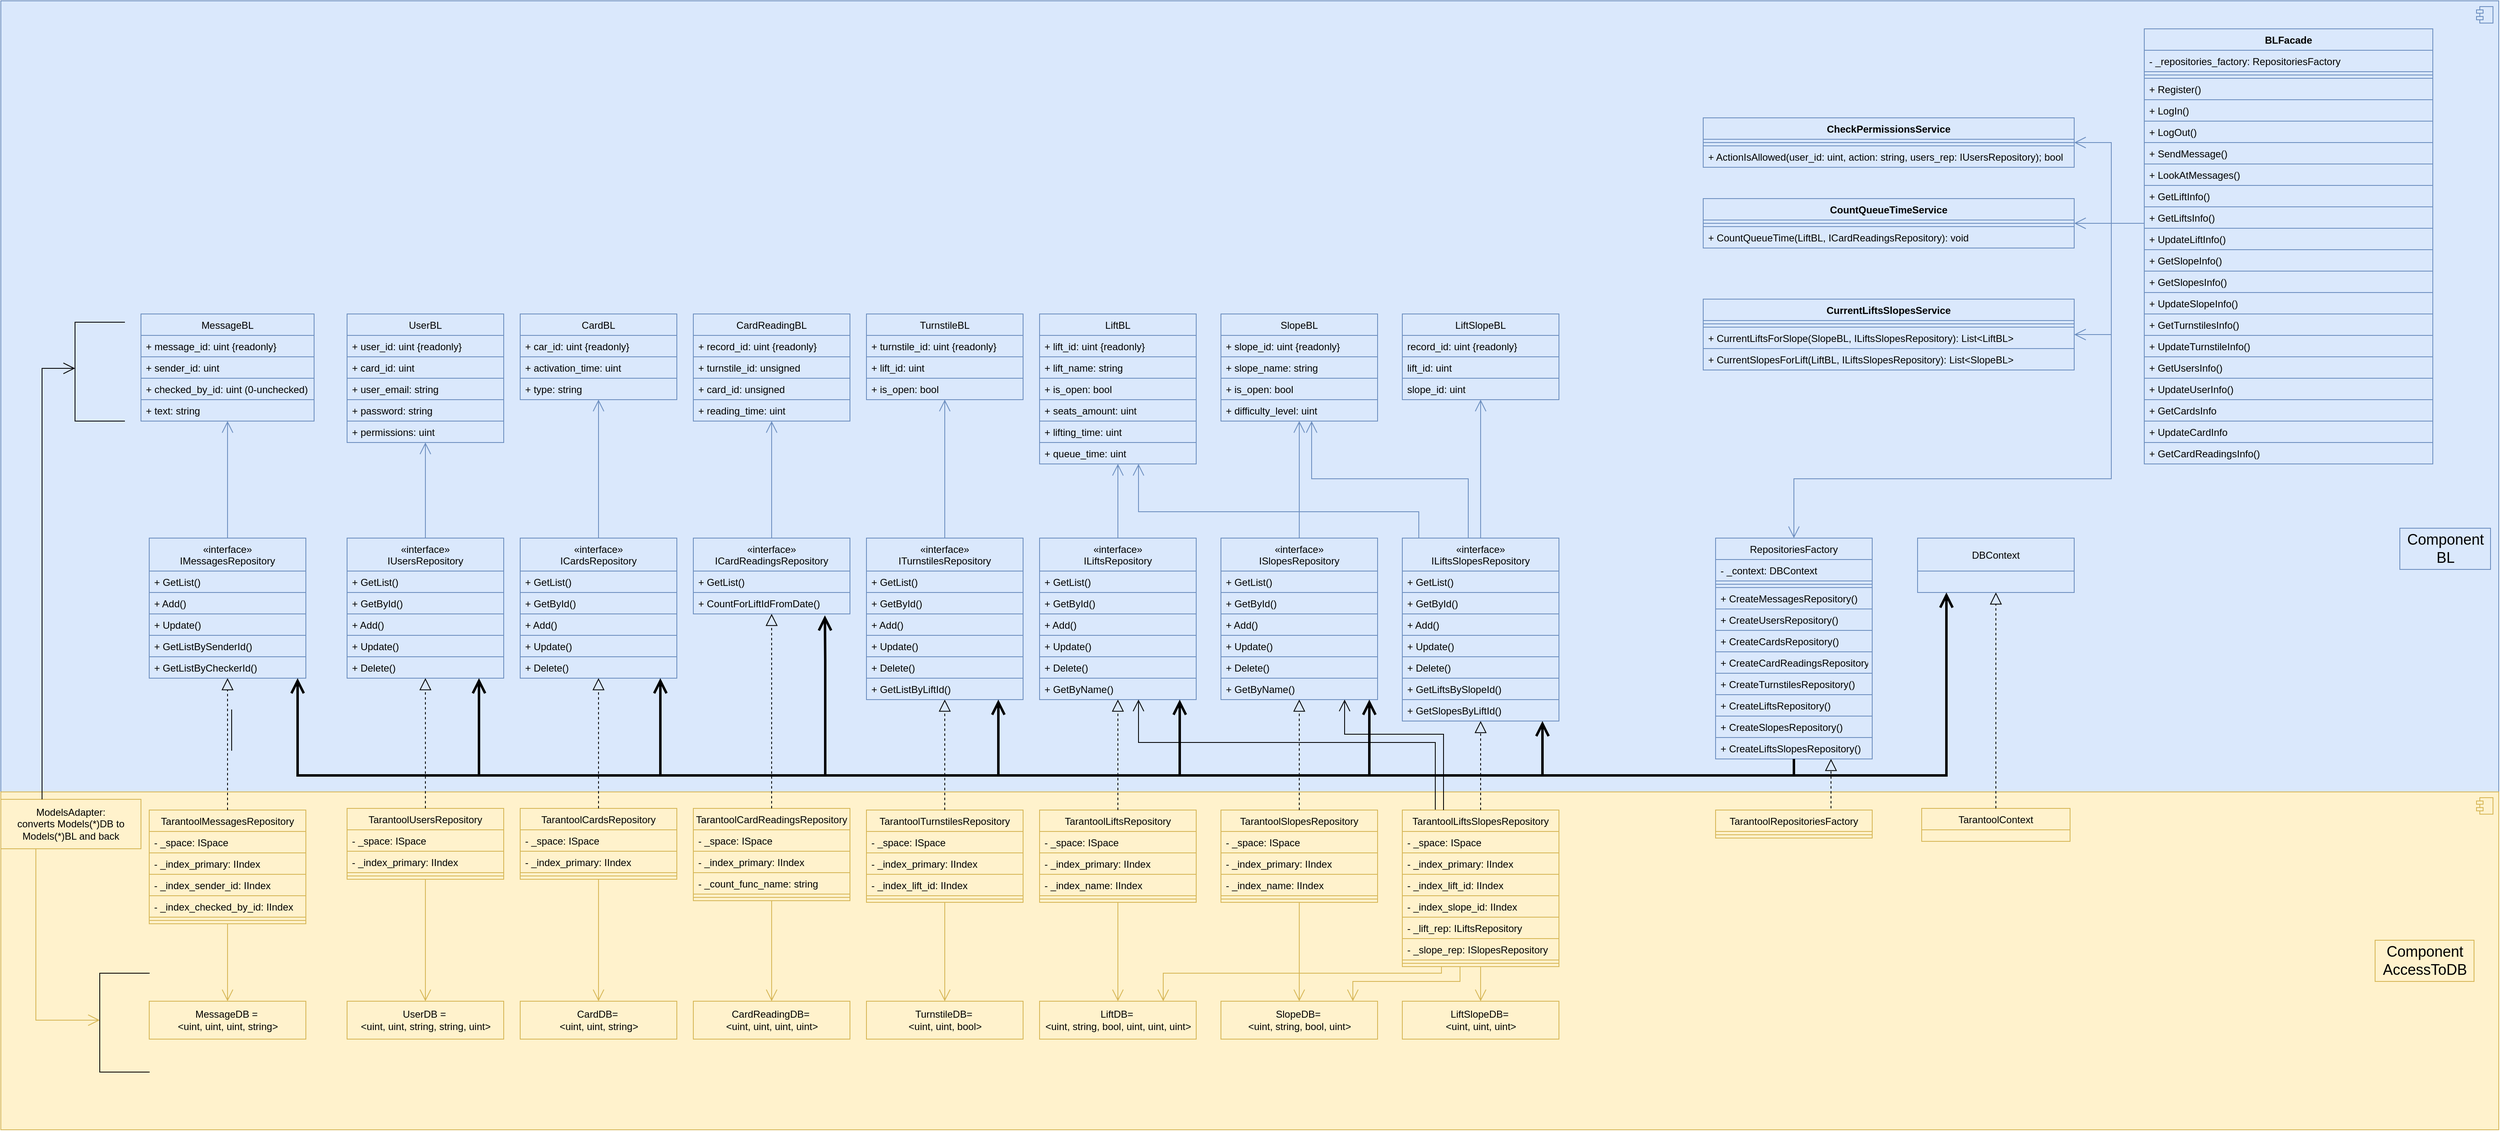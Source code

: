 <mxfile version="13.9.9" type="device"><diagram id="GbAxHkQEyQ_dzxyDIb_W" name="Страница 1"><mxGraphModel dx="2731" dy="2457" grid="1" gridSize="10" guides="1" tooltips="1" connect="1" arrows="1" fold="1" page="1" pageScale="1" pageWidth="827" pageHeight="1169" math="0" shadow="0"><root><mxCell id="0"/><mxCell id="1" parent="0"/><mxCell id="rnA-GJo-bFCqdvQftodM-11" value="" style="shape=partialRectangle;whiteSpace=wrap;html=1;bottom=1;right=1;left=1;top=0;fillColor=none;routingCenterX=-0.5;strokeWidth=1;direction=south;" vertex="1" parent="1"><mxGeometry x="-480" y="490" width="60" height="120" as="geometry"/></mxCell><mxCell id="f5IkUvE5msufXXCQr_VD-283" value="&amp;laquo;Annotation&amp;raquo;&lt;br/&gt;&lt;b&gt;Component&lt;/b&gt;" style="html=1;dropTarget=0;fontSize=12;fillColor=#dae8fc;strokeColor=#6c8ebf;" parent="1" vertex="1"><mxGeometry x="-600" y="-690" width="3030" height="960" as="geometry"/></mxCell><mxCell id="f5IkUvE5msufXXCQr_VD-284" value="" style="shape=module;jettyWidth=8;jettyHeight=4;fillColor=#dae8fc;strokeColor=#6c8ebf;" parent="f5IkUvE5msufXXCQr_VD-283" vertex="1"><mxGeometry x="1" width="20" height="20" relative="1" as="geometry"><mxPoint x="-27" y="7" as="offset"/></mxGeometry></mxCell><mxCell id="f5IkUvE5msufXXCQr_VD-176" value="" style="html=1;dropTarget=0;fillColor=#fff2cc;strokeColor=#d6b656;" parent="1" vertex="1"><mxGeometry x="-600" y="270" width="3030" height="410" as="geometry"/></mxCell><mxCell id="f5IkUvE5msufXXCQr_VD-177" value="" style="shape=module;jettyWidth=8;jettyHeight=4;fillColor=#fff2cc;strokeColor=#d6b656;" parent="f5IkUvE5msufXXCQr_VD-176" vertex="1"><mxGeometry x="1" width="20" height="20" relative="1" as="geometry"><mxPoint x="-27" y="7" as="offset"/></mxGeometry></mxCell><mxCell id="f5IkUvE5msufXXCQr_VD-1" value="UserBL" style="swimlane;fontStyle=0;childLayout=stackLayout;horizontal=1;startSize=26;fillColor=#dae8fc;horizontalStack=0;resizeParent=1;resizeParentMax=0;resizeLast=0;collapsible=1;marginBottom=0;strokeColor=#6c8ebf;" parent="1" vertex="1"><mxGeometry x="-180" y="-310" width="190" height="156" as="geometry"/></mxCell><mxCell id="f5IkUvE5msufXXCQr_VD-2" value="+ user_id: uint {readonly}" style="text;strokeColor=#6c8ebf;fillColor=#dae8fc;align=left;verticalAlign=top;spacingLeft=4;spacingRight=4;overflow=hidden;rotatable=0;points=[[0,0.5],[1,0.5]];portConstraint=eastwest;" parent="f5IkUvE5msufXXCQr_VD-1" vertex="1"><mxGeometry y="26" width="190" height="26" as="geometry"/></mxCell><mxCell id="f5IkUvE5msufXXCQr_VD-3" value="+ card_id: uint" style="text;strokeColor=#6c8ebf;fillColor=#dae8fc;align=left;verticalAlign=top;spacingLeft=4;spacingRight=4;overflow=hidden;rotatable=0;points=[[0,0.5],[1,0.5]];portConstraint=eastwest;" parent="f5IkUvE5msufXXCQr_VD-1" vertex="1"><mxGeometry y="52" width="190" height="26" as="geometry"/></mxCell><mxCell id="f5IkUvE5msufXXCQr_VD-4" value="+ user_email: string" style="text;strokeColor=#6c8ebf;fillColor=#dae8fc;align=left;verticalAlign=top;spacingLeft=4;spacingRight=4;overflow=hidden;rotatable=0;points=[[0,0.5],[1,0.5]];portConstraint=eastwest;" parent="f5IkUvE5msufXXCQr_VD-1" vertex="1"><mxGeometry y="78" width="190" height="26" as="geometry"/></mxCell><mxCell id="f5IkUvE5msufXXCQr_VD-5" value="+ password: string" style="text;strokeColor=#6c8ebf;fillColor=#dae8fc;align=left;verticalAlign=top;spacingLeft=4;spacingRight=4;overflow=hidden;rotatable=0;points=[[0,0.5],[1,0.5]];portConstraint=eastwest;" parent="f5IkUvE5msufXXCQr_VD-1" vertex="1"><mxGeometry y="104" width="190" height="26" as="geometry"/></mxCell><mxCell id="f5IkUvE5msufXXCQr_VD-6" value="+ permissions: uint" style="text;strokeColor=#6c8ebf;fillColor=#dae8fc;align=left;verticalAlign=top;spacingLeft=4;spacingRight=4;overflow=hidden;rotatable=0;points=[[0,0.5],[1,0.5]];portConstraint=eastwest;" parent="f5IkUvE5msufXXCQr_VD-1" vertex="1"><mxGeometry y="130" width="190" height="26" as="geometry"/></mxCell><mxCell id="f5IkUvE5msufXXCQr_VD-7" value="CardBL" style="swimlane;fontStyle=0;childLayout=stackLayout;horizontal=1;startSize=26;fillColor=#dae8fc;horizontalStack=0;resizeParent=1;resizeParentMax=0;resizeLast=0;collapsible=1;marginBottom=0;strokeColor=#6c8ebf;" parent="1" vertex="1"><mxGeometry x="30" y="-310" width="190" height="104" as="geometry"/></mxCell><mxCell id="f5IkUvE5msufXXCQr_VD-8" value="+ car_id: uint {readonly}" style="text;strokeColor=#6c8ebf;fillColor=#dae8fc;align=left;verticalAlign=top;spacingLeft=4;spacingRight=4;overflow=hidden;rotatable=0;points=[[0,0.5],[1,0.5]];portConstraint=eastwest;" parent="f5IkUvE5msufXXCQr_VD-7" vertex="1"><mxGeometry y="26" width="190" height="26" as="geometry"/></mxCell><mxCell id="f5IkUvE5msufXXCQr_VD-9" value="+ activation_time: uint" style="text;strokeColor=#6c8ebf;fillColor=#dae8fc;align=left;verticalAlign=top;spacingLeft=4;spacingRight=4;overflow=hidden;rotatable=0;points=[[0,0.5],[1,0.5]];portConstraint=eastwest;" parent="f5IkUvE5msufXXCQr_VD-7" vertex="1"><mxGeometry y="52" width="190" height="26" as="geometry"/></mxCell><mxCell id="f5IkUvE5msufXXCQr_VD-10" value="+ type: string" style="text;strokeColor=#6c8ebf;fillColor=#dae8fc;align=left;verticalAlign=top;spacingLeft=4;spacingRight=4;overflow=hidden;rotatable=0;points=[[0,0.5],[1,0.5]];portConstraint=eastwest;" parent="f5IkUvE5msufXXCQr_VD-7" vertex="1"><mxGeometry y="78" width="190" height="26" as="geometry"/></mxCell><mxCell id="f5IkUvE5msufXXCQr_VD-11" value="CardReadingBL" style="swimlane;fontStyle=0;childLayout=stackLayout;horizontal=1;startSize=26;fillColor=#dae8fc;horizontalStack=0;resizeParent=1;resizeParentMax=0;resizeLast=0;collapsible=1;marginBottom=0;strokeColor=#6c8ebf;" parent="1" vertex="1"><mxGeometry x="240" y="-310" width="190" height="130" as="geometry"/></mxCell><mxCell id="f5IkUvE5msufXXCQr_VD-12" value="+ record_id: uint {readonly}" style="text;strokeColor=#6c8ebf;fillColor=#dae8fc;align=left;verticalAlign=top;spacingLeft=4;spacingRight=4;overflow=hidden;rotatable=0;points=[[0,0.5],[1,0.5]];portConstraint=eastwest;" parent="f5IkUvE5msufXXCQr_VD-11" vertex="1"><mxGeometry y="26" width="190" height="26" as="geometry"/></mxCell><mxCell id="f5IkUvE5msufXXCQr_VD-13" value="+ turnstile_id: unsigned" style="text;strokeColor=#6c8ebf;fillColor=#dae8fc;align=left;verticalAlign=top;spacingLeft=4;spacingRight=4;overflow=hidden;rotatable=0;points=[[0,0.5],[1,0.5]];portConstraint=eastwest;" parent="f5IkUvE5msufXXCQr_VD-11" vertex="1"><mxGeometry y="52" width="190" height="26" as="geometry"/></mxCell><mxCell id="f5IkUvE5msufXXCQr_VD-14" value="+ card_id: unsigned" style="text;strokeColor=#6c8ebf;fillColor=#dae8fc;align=left;verticalAlign=top;spacingLeft=4;spacingRight=4;overflow=hidden;rotatable=0;points=[[0,0.5],[1,0.5]];portConstraint=eastwest;" parent="f5IkUvE5msufXXCQr_VD-11" vertex="1"><mxGeometry y="78" width="190" height="26" as="geometry"/></mxCell><mxCell id="f5IkUvE5msufXXCQr_VD-15" value="+ reading_time: uint" style="text;strokeColor=#6c8ebf;fillColor=#dae8fc;align=left;verticalAlign=top;spacingLeft=4;spacingRight=4;overflow=hidden;rotatable=0;points=[[0,0.5],[1,0.5]];portConstraint=eastwest;" parent="f5IkUvE5msufXXCQr_VD-11" vertex="1"><mxGeometry y="104" width="190" height="26" as="geometry"/></mxCell><mxCell id="f5IkUvE5msufXXCQr_VD-16" value="TurnstileBL" style="swimlane;fontStyle=0;childLayout=stackLayout;horizontal=1;startSize=26;fillColor=#dae8fc;horizontalStack=0;resizeParent=1;resizeParentMax=0;resizeLast=0;collapsible=1;marginBottom=0;strokeColor=#6c8ebf;" parent="1" vertex="1"><mxGeometry x="450" y="-310" width="190" height="104" as="geometry"/></mxCell><mxCell id="f5IkUvE5msufXXCQr_VD-17" value="+ turnstile_id: uint {readonly}" style="text;strokeColor=#6c8ebf;fillColor=#dae8fc;align=left;verticalAlign=top;spacingLeft=4;spacingRight=4;overflow=hidden;rotatable=0;points=[[0,0.5],[1,0.5]];portConstraint=eastwest;" parent="f5IkUvE5msufXXCQr_VD-16" vertex="1"><mxGeometry y="26" width="190" height="26" as="geometry"/></mxCell><mxCell id="f5IkUvE5msufXXCQr_VD-18" value="+ lift_id: uint" style="text;strokeColor=#6c8ebf;fillColor=#dae8fc;align=left;verticalAlign=top;spacingLeft=4;spacingRight=4;overflow=hidden;rotatable=0;points=[[0,0.5],[1,0.5]];portConstraint=eastwest;" parent="f5IkUvE5msufXXCQr_VD-16" vertex="1"><mxGeometry y="52" width="190" height="26" as="geometry"/></mxCell><mxCell id="f5IkUvE5msufXXCQr_VD-19" value="+ is_open: bool" style="text;strokeColor=#6c8ebf;fillColor=#dae8fc;align=left;verticalAlign=top;spacingLeft=4;spacingRight=4;overflow=hidden;rotatable=0;points=[[0,0.5],[1,0.5]];portConstraint=eastwest;" parent="f5IkUvE5msufXXCQr_VD-16" vertex="1"><mxGeometry y="78" width="190" height="26" as="geometry"/></mxCell><mxCell id="f5IkUvE5msufXXCQr_VD-20" value="LiftBL" style="swimlane;fontStyle=0;childLayout=stackLayout;horizontal=1;startSize=26;fillColor=#dae8fc;horizontalStack=0;resizeParent=1;resizeParentMax=0;resizeLast=0;collapsible=1;marginBottom=0;strokeColor=#6c8ebf;" parent="1" vertex="1"><mxGeometry x="660" y="-310" width="190" height="182" as="geometry"/></mxCell><mxCell id="f5IkUvE5msufXXCQr_VD-21" value="+ lift_id: uint {readonly}" style="text;strokeColor=#6c8ebf;fillColor=#dae8fc;align=left;verticalAlign=top;spacingLeft=4;spacingRight=4;overflow=hidden;rotatable=0;points=[[0,0.5],[1,0.5]];portConstraint=eastwest;" parent="f5IkUvE5msufXXCQr_VD-20" vertex="1"><mxGeometry y="26" width="190" height="26" as="geometry"/></mxCell><mxCell id="f5IkUvE5msufXXCQr_VD-22" value="+ lift_name: string" style="text;strokeColor=#6c8ebf;fillColor=#dae8fc;align=left;verticalAlign=top;spacingLeft=4;spacingRight=4;overflow=hidden;rotatable=0;points=[[0,0.5],[1,0.5]];portConstraint=eastwest;" parent="f5IkUvE5msufXXCQr_VD-20" vertex="1"><mxGeometry y="52" width="190" height="26" as="geometry"/></mxCell><mxCell id="f5IkUvE5msufXXCQr_VD-23" value="+ is_open: bool" style="text;strokeColor=#6c8ebf;fillColor=#dae8fc;align=left;verticalAlign=top;spacingLeft=4;spacingRight=4;overflow=hidden;rotatable=0;points=[[0,0.5],[1,0.5]];portConstraint=eastwest;" parent="f5IkUvE5msufXXCQr_VD-20" vertex="1"><mxGeometry y="78" width="190" height="26" as="geometry"/></mxCell><mxCell id="f5IkUvE5msufXXCQr_VD-24" value="+ seats_amount: uint" style="text;strokeColor=#6c8ebf;fillColor=#dae8fc;align=left;verticalAlign=top;spacingLeft=4;spacingRight=4;overflow=hidden;rotatable=0;points=[[0,0.5],[1,0.5]];portConstraint=eastwest;" parent="f5IkUvE5msufXXCQr_VD-20" vertex="1"><mxGeometry y="104" width="190" height="26" as="geometry"/></mxCell><mxCell id="f5IkUvE5msufXXCQr_VD-25" value="+ lifting_time: uint" style="text;strokeColor=#6c8ebf;fillColor=#dae8fc;align=left;verticalAlign=top;spacingLeft=4;spacingRight=4;overflow=hidden;rotatable=0;points=[[0,0.5],[1,0.5]];portConstraint=eastwest;" parent="f5IkUvE5msufXXCQr_VD-20" vertex="1"><mxGeometry y="130" width="190" height="26" as="geometry"/></mxCell><mxCell id="f5IkUvE5msufXXCQr_VD-26" value="+ queue_time: uint" style="text;strokeColor=#6c8ebf;fillColor=#dae8fc;align=left;verticalAlign=top;spacingLeft=4;spacingRight=4;overflow=hidden;rotatable=0;points=[[0,0.5],[1,0.5]];portConstraint=eastwest;" parent="f5IkUvE5msufXXCQr_VD-20" vertex="1"><mxGeometry y="156" width="190" height="26" as="geometry"/></mxCell><mxCell id="f5IkUvE5msufXXCQr_VD-27" value="SlopeBL" style="swimlane;fontStyle=0;childLayout=stackLayout;horizontal=1;startSize=26;fillColor=#dae8fc;horizontalStack=0;resizeParent=1;resizeParentMax=0;resizeLast=0;collapsible=1;marginBottom=0;strokeColor=#6c8ebf;" parent="1" vertex="1"><mxGeometry x="880" y="-310" width="190" height="130" as="geometry"/></mxCell><mxCell id="f5IkUvE5msufXXCQr_VD-28" value="+ slope_id: uint {readonly}" style="text;strokeColor=#6c8ebf;fillColor=#dae8fc;align=left;verticalAlign=top;spacingLeft=4;spacingRight=4;overflow=hidden;rotatable=0;points=[[0,0.5],[1,0.5]];portConstraint=eastwest;" parent="f5IkUvE5msufXXCQr_VD-27" vertex="1"><mxGeometry y="26" width="190" height="26" as="geometry"/></mxCell><mxCell id="f5IkUvE5msufXXCQr_VD-29" value="+ slope_name: string" style="text;strokeColor=#6c8ebf;fillColor=#dae8fc;align=left;verticalAlign=top;spacingLeft=4;spacingRight=4;overflow=hidden;rotatable=0;points=[[0,0.5],[1,0.5]];portConstraint=eastwest;" parent="f5IkUvE5msufXXCQr_VD-27" vertex="1"><mxGeometry y="52" width="190" height="26" as="geometry"/></mxCell><mxCell id="f5IkUvE5msufXXCQr_VD-30" value="+ is_open: bool" style="text;strokeColor=#6c8ebf;fillColor=#dae8fc;align=left;verticalAlign=top;spacingLeft=4;spacingRight=4;overflow=hidden;rotatable=0;points=[[0,0.5],[1,0.5]];portConstraint=eastwest;" parent="f5IkUvE5msufXXCQr_VD-27" vertex="1"><mxGeometry y="78" width="190" height="26" as="geometry"/></mxCell><mxCell id="f5IkUvE5msufXXCQr_VD-31" value="+ difficulty_level: uint" style="text;strokeColor=#6c8ebf;fillColor=#dae8fc;align=left;verticalAlign=top;spacingLeft=4;spacingRight=4;overflow=hidden;rotatable=0;points=[[0,0.5],[1,0.5]];portConstraint=eastwest;" parent="f5IkUvE5msufXXCQr_VD-27" vertex="1"><mxGeometry y="104" width="190" height="26" as="geometry"/></mxCell><mxCell id="f5IkUvE5msufXXCQr_VD-32" value="LiftSlopeBL" style="swimlane;fontStyle=0;childLayout=stackLayout;horizontal=1;startSize=26;fillColor=#dae8fc;horizontalStack=0;resizeParent=1;resizeParentMax=0;resizeLast=0;collapsible=1;marginBottom=0;strokeColor=#6c8ebf;" parent="1" vertex="1"><mxGeometry x="1100" y="-310" width="190" height="104" as="geometry"/></mxCell><mxCell id="f5IkUvE5msufXXCQr_VD-33" value="record_id: uint {readonly}" style="text;strokeColor=#6c8ebf;fillColor=#dae8fc;align=left;verticalAlign=top;spacingLeft=4;spacingRight=4;overflow=hidden;rotatable=0;points=[[0,0.5],[1,0.5]];portConstraint=eastwest;" parent="f5IkUvE5msufXXCQr_VD-32" vertex="1"><mxGeometry y="26" width="190" height="26" as="geometry"/></mxCell><mxCell id="f5IkUvE5msufXXCQr_VD-34" value="lift_id: uint" style="text;strokeColor=#6c8ebf;fillColor=#dae8fc;align=left;verticalAlign=top;spacingLeft=4;spacingRight=4;overflow=hidden;rotatable=0;points=[[0,0.5],[1,0.5]];portConstraint=eastwest;" parent="f5IkUvE5msufXXCQr_VD-32" vertex="1"><mxGeometry y="52" width="190" height="26" as="geometry"/></mxCell><mxCell id="f5IkUvE5msufXXCQr_VD-35" value="slope_id: uint" style="text;strokeColor=#6c8ebf;fillColor=#dae8fc;align=left;verticalAlign=top;spacingLeft=4;spacingRight=4;overflow=hidden;rotatable=0;points=[[0,0.5],[1,0.5]];portConstraint=eastwest;" parent="f5IkUvE5msufXXCQr_VD-32" vertex="1"><mxGeometry y="78" width="190" height="26" as="geometry"/></mxCell><mxCell id="f5IkUvE5msufXXCQr_VD-36" value="«interface»&#10;IUsersRepository" style="swimlane;fontStyle=0;childLayout=stackLayout;horizontal=1;startSize=40;horizontalStack=0;resizeParent=1;resizeParentMax=0;resizeLast=0;collapsible=1;marginBottom=0;backgroundOutline=0;fillColor=#dae8fc;strokeColor=#6c8ebf;" parent="1" vertex="1"><mxGeometry x="-180" y="-38" width="190" height="170" as="geometry"/></mxCell><mxCell id="f5IkUvE5msufXXCQr_VD-37" value="+ GetList()" style="text;align=left;verticalAlign=top;spacingLeft=4;spacingRight=4;overflow=hidden;rotatable=0;points=[[0,0.5],[1,0.5]];portConstraint=eastwest;backgroundOutline=0;fillColor=#dae8fc;strokeColor=#6c8ebf;" parent="f5IkUvE5msufXXCQr_VD-36" vertex="1"><mxGeometry y="40" width="190" height="26" as="geometry"/></mxCell><mxCell id="f5IkUvE5msufXXCQr_VD-38" value="+ GetById()" style="text;align=left;verticalAlign=top;spacingLeft=4;spacingRight=4;overflow=hidden;rotatable=0;points=[[0,0.5],[1,0.5]];portConstraint=eastwest;backgroundOutline=0;fillColor=#dae8fc;strokeColor=#6c8ebf;" parent="f5IkUvE5msufXXCQr_VD-36" vertex="1"><mxGeometry y="66" width="190" height="26" as="geometry"/></mxCell><mxCell id="f5IkUvE5msufXXCQr_VD-39" value="+ Add()" style="text;align=left;verticalAlign=top;spacingLeft=4;spacingRight=4;overflow=hidden;rotatable=0;points=[[0,0.5],[1,0.5]];portConstraint=eastwest;backgroundOutline=0;fillColor=#dae8fc;strokeColor=#6c8ebf;" parent="f5IkUvE5msufXXCQr_VD-36" vertex="1"><mxGeometry y="92" width="190" height="26" as="geometry"/></mxCell><mxCell id="f5IkUvE5msufXXCQr_VD-40" value="+ Update()" style="text;align=left;verticalAlign=top;spacingLeft=4;spacingRight=4;overflow=hidden;rotatable=0;points=[[0,0.5],[1,0.5]];portConstraint=eastwest;backgroundOutline=0;fillColor=#dae8fc;strokeColor=#6c8ebf;" parent="f5IkUvE5msufXXCQr_VD-36" vertex="1"><mxGeometry y="118" width="190" height="26" as="geometry"/></mxCell><mxCell id="f5IkUvE5msufXXCQr_VD-41" value="+ Delete()" style="text;align=left;verticalAlign=top;spacingLeft=4;spacingRight=4;overflow=hidden;rotatable=0;points=[[0,0.5],[1,0.5]];portConstraint=eastwest;backgroundOutline=0;fillColor=#dae8fc;strokeColor=#6c8ebf;" parent="f5IkUvE5msufXXCQr_VD-36" vertex="1"><mxGeometry y="144" width="190" height="26" as="geometry"/></mxCell><mxCell id="f5IkUvE5msufXXCQr_VD-42" style="edgeStyle=orthogonalEdgeStyle;rounded=0;orthogonalLoop=1;jettySize=auto;html=1;endArrow=open;endFill=0;endSize=12;fillColor=#dae8fc;strokeColor=#6c8ebf;" parent="1" source="f5IkUvE5msufXXCQr_VD-43" target="f5IkUvE5msufXXCQr_VD-7" edge="1"><mxGeometry relative="1" as="geometry"/></mxCell><mxCell id="f5IkUvE5msufXXCQr_VD-43" value="«interface»&#10;ICardsRepository" style="swimlane;fontStyle=0;childLayout=stackLayout;horizontal=1;startSize=40;horizontalStack=0;resizeParent=1;resizeParentMax=0;resizeLast=0;collapsible=1;marginBottom=0;backgroundOutline=0;fillColor=#dae8fc;strokeColor=#6c8ebf;" parent="1" vertex="1"><mxGeometry x="30" y="-38" width="190" height="170" as="geometry"/></mxCell><mxCell id="f5IkUvE5msufXXCQr_VD-44" value="+ GetList()" style="text;align=left;verticalAlign=top;spacingLeft=4;spacingRight=4;overflow=hidden;rotatable=0;points=[[0,0.5],[1,0.5]];portConstraint=eastwest;backgroundOutline=0;fillColor=#dae8fc;strokeColor=#6c8ebf;" parent="f5IkUvE5msufXXCQr_VD-43" vertex="1"><mxGeometry y="40" width="190" height="26" as="geometry"/></mxCell><mxCell id="f5IkUvE5msufXXCQr_VD-45" value="+ GetById()" style="text;align=left;verticalAlign=top;spacingLeft=4;spacingRight=4;overflow=hidden;rotatable=0;points=[[0,0.5],[1,0.5]];portConstraint=eastwest;backgroundOutline=0;fillColor=#dae8fc;strokeColor=#6c8ebf;" parent="f5IkUvE5msufXXCQr_VD-43" vertex="1"><mxGeometry y="66" width="190" height="26" as="geometry"/></mxCell><mxCell id="f5IkUvE5msufXXCQr_VD-46" value="+ Add()" style="text;align=left;verticalAlign=top;spacingLeft=4;spacingRight=4;overflow=hidden;rotatable=0;points=[[0,0.5],[1,0.5]];portConstraint=eastwest;backgroundOutline=0;fillColor=#dae8fc;strokeColor=#6c8ebf;" parent="f5IkUvE5msufXXCQr_VD-43" vertex="1"><mxGeometry y="92" width="190" height="26" as="geometry"/></mxCell><mxCell id="f5IkUvE5msufXXCQr_VD-47" value="+ Update()" style="text;align=left;verticalAlign=top;spacingLeft=4;spacingRight=4;overflow=hidden;rotatable=0;points=[[0,0.5],[1,0.5]];portConstraint=eastwest;backgroundOutline=0;fillColor=#dae8fc;strokeColor=#6c8ebf;" parent="f5IkUvE5msufXXCQr_VD-43" vertex="1"><mxGeometry y="118" width="190" height="26" as="geometry"/></mxCell><mxCell id="f5IkUvE5msufXXCQr_VD-48" value="+ Delete()" style="text;align=left;verticalAlign=top;spacingLeft=4;spacingRight=4;overflow=hidden;rotatable=0;points=[[0,0.5],[1,0.5]];portConstraint=eastwest;backgroundOutline=0;fillColor=#dae8fc;strokeColor=#6c8ebf;" parent="f5IkUvE5msufXXCQr_VD-43" vertex="1"><mxGeometry y="144" width="190" height="26" as="geometry"/></mxCell><mxCell id="f5IkUvE5msufXXCQr_VD-49" value="«interface»&#10;ICardReadingsRepository" style="swimlane;fontStyle=0;childLayout=stackLayout;horizontal=1;startSize=40;horizontalStack=0;resizeParent=1;resizeParentMax=0;resizeLast=0;collapsible=1;marginBottom=0;backgroundOutline=0;fillColor=#dae8fc;strokeColor=#6c8ebf;" parent="1" vertex="1"><mxGeometry x="240" y="-38" width="190" height="92" as="geometry"/></mxCell><mxCell id="f5IkUvE5msufXXCQr_VD-50" value="+ GetList()" style="text;align=left;verticalAlign=top;spacingLeft=4;spacingRight=4;overflow=hidden;rotatable=0;points=[[0,0.5],[1,0.5]];portConstraint=eastwest;backgroundOutline=0;fillColor=#dae8fc;strokeColor=#6c8ebf;" parent="f5IkUvE5msufXXCQr_VD-49" vertex="1"><mxGeometry y="40" width="190" height="26" as="geometry"/></mxCell><mxCell id="f5IkUvE5msufXXCQr_VD-52" value="+ CountForLiftIdFromDate()" style="text;align=left;verticalAlign=top;spacingLeft=4;spacingRight=4;overflow=hidden;rotatable=0;points=[[0,0.5],[1,0.5]];portConstraint=eastwest;backgroundOutline=0;fillColor=#dae8fc;strokeColor=#6c8ebf;" parent="f5IkUvE5msufXXCQr_VD-49" vertex="1"><mxGeometry y="66" width="190" height="26" as="geometry"/></mxCell><mxCell id="f5IkUvE5msufXXCQr_VD-56" style="edgeStyle=orthogonalEdgeStyle;rounded=0;orthogonalLoop=1;jettySize=auto;html=1;exitX=0.5;exitY=0;exitDx=0;exitDy=0;endArrow=open;endFill=0;endSize=12;fillColor=#dae8fc;strokeColor=#6c8ebf;" parent="1" source="f5IkUvE5msufXXCQr_VD-57" target="f5IkUvE5msufXXCQr_VD-16" edge="1"><mxGeometry relative="1" as="geometry"/></mxCell><mxCell id="f5IkUvE5msufXXCQr_VD-57" value="«interface»&#10;ITurnstilesRepository" style="swimlane;fontStyle=0;childLayout=stackLayout;horizontal=1;startSize=40;horizontalStack=0;resizeParent=1;resizeParentMax=0;resizeLast=0;collapsible=1;marginBottom=0;backgroundOutline=0;fillColor=#dae8fc;strokeColor=#6c8ebf;" parent="1" vertex="1"><mxGeometry x="450" y="-38" width="190" height="196" as="geometry"/></mxCell><mxCell id="f5IkUvE5msufXXCQr_VD-58" value="+ GetList()" style="text;align=left;verticalAlign=top;spacingLeft=4;spacingRight=4;overflow=hidden;rotatable=0;points=[[0,0.5],[1,0.5]];portConstraint=eastwest;backgroundOutline=0;fillColor=#dae8fc;strokeColor=#6c8ebf;" parent="f5IkUvE5msufXXCQr_VD-57" vertex="1"><mxGeometry y="40" width="190" height="26" as="geometry"/></mxCell><mxCell id="f5IkUvE5msufXXCQr_VD-59" value="+ GetById()" style="text;align=left;verticalAlign=top;spacingLeft=4;spacingRight=4;overflow=hidden;rotatable=0;points=[[0,0.5],[1,0.5]];portConstraint=eastwest;backgroundOutline=0;fillColor=#dae8fc;strokeColor=#6c8ebf;" parent="f5IkUvE5msufXXCQr_VD-57" vertex="1"><mxGeometry y="66" width="190" height="26" as="geometry"/></mxCell><mxCell id="f5IkUvE5msufXXCQr_VD-61" value="+ Add()" style="text;align=left;verticalAlign=top;spacingLeft=4;spacingRight=4;overflow=hidden;rotatable=0;points=[[0,0.5],[1,0.5]];portConstraint=eastwest;backgroundOutline=0;fillColor=#dae8fc;strokeColor=#6c8ebf;" parent="f5IkUvE5msufXXCQr_VD-57" vertex="1"><mxGeometry y="92" width="190" height="26" as="geometry"/></mxCell><mxCell id="f5IkUvE5msufXXCQr_VD-62" value="+ Update()" style="text;align=left;verticalAlign=top;spacingLeft=4;spacingRight=4;overflow=hidden;rotatable=0;points=[[0,0.5],[1,0.5]];portConstraint=eastwest;backgroundOutline=0;fillColor=#dae8fc;strokeColor=#6c8ebf;" parent="f5IkUvE5msufXXCQr_VD-57" vertex="1"><mxGeometry y="118" width="190" height="26" as="geometry"/></mxCell><mxCell id="f5IkUvE5msufXXCQr_VD-63" value="+ Delete()" style="text;align=left;verticalAlign=top;spacingLeft=4;spacingRight=4;overflow=hidden;rotatable=0;points=[[0,0.5],[1,0.5]];portConstraint=eastwest;backgroundOutline=0;fillColor=#dae8fc;strokeColor=#6c8ebf;" parent="f5IkUvE5msufXXCQr_VD-57" vertex="1"><mxGeometry y="144" width="190" height="26" as="geometry"/></mxCell><mxCell id="f5IkUvE5msufXXCQr_VD-60" value="+ GetListByLiftId()" style="text;align=left;verticalAlign=top;spacingLeft=4;spacingRight=4;overflow=hidden;rotatable=0;points=[[0,0.5],[1,0.5]];portConstraint=eastwest;backgroundOutline=0;fillColor=#dae8fc;strokeColor=#6c8ebf;" parent="f5IkUvE5msufXXCQr_VD-57" vertex="1"><mxGeometry y="170" width="190" height="26" as="geometry"/></mxCell><mxCell id="f5IkUvE5msufXXCQr_VD-64" style="edgeStyle=orthogonalEdgeStyle;rounded=0;orthogonalLoop=1;jettySize=auto;html=1;exitX=0.5;exitY=0;exitDx=0;exitDy=0;endArrow=open;endFill=0;endSize=12;fillColor=#dae8fc;strokeColor=#6c8ebf;" parent="1" source="f5IkUvE5msufXXCQr_VD-65" target="f5IkUvE5msufXXCQr_VD-20" edge="1"><mxGeometry relative="1" as="geometry"/></mxCell><mxCell id="f5IkUvE5msufXXCQr_VD-65" value="«interface»&#10;ILiftsRepository" style="swimlane;fontStyle=0;childLayout=stackLayout;horizontal=1;startSize=40;horizontalStack=0;resizeParent=1;resizeParentMax=0;resizeLast=0;collapsible=1;marginBottom=0;backgroundOutline=0;fillColor=#dae8fc;strokeColor=#6c8ebf;" parent="1" vertex="1"><mxGeometry x="660" y="-38" width="190" height="196" as="geometry"/></mxCell><mxCell id="f5IkUvE5msufXXCQr_VD-66" value="+ GetList()" style="text;align=left;verticalAlign=top;spacingLeft=4;spacingRight=4;overflow=hidden;rotatable=0;points=[[0,0.5],[1,0.5]];portConstraint=eastwest;backgroundOutline=0;fillColor=#dae8fc;strokeColor=#6c8ebf;" parent="f5IkUvE5msufXXCQr_VD-65" vertex="1"><mxGeometry y="40" width="190" height="26" as="geometry"/></mxCell><mxCell id="f5IkUvE5msufXXCQr_VD-67" value="+ GetById()" style="text;align=left;verticalAlign=top;spacingLeft=4;spacingRight=4;overflow=hidden;rotatable=0;points=[[0,0.5],[1,0.5]];portConstraint=eastwest;backgroundOutline=0;fillColor=#dae8fc;strokeColor=#6c8ebf;" parent="f5IkUvE5msufXXCQr_VD-65" vertex="1"><mxGeometry y="66" width="190" height="26" as="geometry"/></mxCell><mxCell id="f5IkUvE5msufXXCQr_VD-69" value="+ Add()" style="text;align=left;verticalAlign=top;spacingLeft=4;spacingRight=4;overflow=hidden;rotatable=0;points=[[0,0.5],[1,0.5]];portConstraint=eastwest;backgroundOutline=0;fillColor=#dae8fc;strokeColor=#6c8ebf;" parent="f5IkUvE5msufXXCQr_VD-65" vertex="1"><mxGeometry y="92" width="190" height="26" as="geometry"/></mxCell><mxCell id="f5IkUvE5msufXXCQr_VD-70" value="+ Update()" style="text;align=left;verticalAlign=top;spacingLeft=4;spacingRight=4;overflow=hidden;rotatable=0;points=[[0,0.5],[1,0.5]];portConstraint=eastwest;backgroundOutline=0;fillColor=#dae8fc;strokeColor=#6c8ebf;" parent="f5IkUvE5msufXXCQr_VD-65" vertex="1"><mxGeometry y="118" width="190" height="26" as="geometry"/></mxCell><mxCell id="f5IkUvE5msufXXCQr_VD-71" value="+ Delete()" style="text;align=left;verticalAlign=top;spacingLeft=4;spacingRight=4;overflow=hidden;rotatable=0;points=[[0,0.5],[1,0.5]];portConstraint=eastwest;backgroundOutline=0;fillColor=#dae8fc;strokeColor=#6c8ebf;" parent="f5IkUvE5msufXXCQr_VD-65" vertex="1"><mxGeometry y="144" width="190" height="26" as="geometry"/></mxCell><mxCell id="f5IkUvE5msufXXCQr_VD-68" value="+ GetByName()" style="text;align=left;verticalAlign=top;spacingLeft=4;spacingRight=4;overflow=hidden;rotatable=0;points=[[0,0.5],[1,0.5]];portConstraint=eastwest;backgroundOutline=0;fillColor=#dae8fc;strokeColor=#6c8ebf;" parent="f5IkUvE5msufXXCQr_VD-65" vertex="1"><mxGeometry y="170" width="190" height="26" as="geometry"/></mxCell><mxCell id="f5IkUvE5msufXXCQr_VD-72" style="edgeStyle=orthogonalEdgeStyle;rounded=0;orthogonalLoop=1;jettySize=auto;html=1;endArrow=open;endFill=0;endSize=12;fillColor=#dae8fc;strokeColor=#6c8ebf;" parent="1" source="f5IkUvE5msufXXCQr_VD-73" target="f5IkUvE5msufXXCQr_VD-27" edge="1"><mxGeometry relative="1" as="geometry"/></mxCell><mxCell id="f5IkUvE5msufXXCQr_VD-73" value="«interface»&#10;ISlopesRepository" style="swimlane;fontStyle=0;childLayout=stackLayout;horizontal=1;startSize=40;horizontalStack=0;resizeParent=1;resizeParentMax=0;resizeLast=0;collapsible=1;marginBottom=0;backgroundOutline=0;fillColor=#dae8fc;strokeColor=#6c8ebf;" parent="1" vertex="1"><mxGeometry x="880" y="-38" width="190" height="196" as="geometry"/></mxCell><mxCell id="f5IkUvE5msufXXCQr_VD-74" value="+ GetList()" style="text;align=left;verticalAlign=top;spacingLeft=4;spacingRight=4;overflow=hidden;rotatable=0;points=[[0,0.5],[1,0.5]];portConstraint=eastwest;backgroundOutline=0;fillColor=#dae8fc;strokeColor=#6c8ebf;" parent="f5IkUvE5msufXXCQr_VD-73" vertex="1"><mxGeometry y="40" width="190" height="26" as="geometry"/></mxCell><mxCell id="f5IkUvE5msufXXCQr_VD-75" value="+ GetById()" style="text;align=left;verticalAlign=top;spacingLeft=4;spacingRight=4;overflow=hidden;rotatable=0;points=[[0,0.5],[1,0.5]];portConstraint=eastwest;backgroundOutline=0;fillColor=#dae8fc;strokeColor=#6c8ebf;" parent="f5IkUvE5msufXXCQr_VD-73" vertex="1"><mxGeometry y="66" width="190" height="26" as="geometry"/></mxCell><mxCell id="f5IkUvE5msufXXCQr_VD-77" value="+ Add()" style="text;align=left;verticalAlign=top;spacingLeft=4;spacingRight=4;overflow=hidden;rotatable=0;points=[[0,0.5],[1,0.5]];portConstraint=eastwest;backgroundOutline=0;fillColor=#dae8fc;strokeColor=#6c8ebf;" parent="f5IkUvE5msufXXCQr_VD-73" vertex="1"><mxGeometry y="92" width="190" height="26" as="geometry"/></mxCell><mxCell id="f5IkUvE5msufXXCQr_VD-78" value="+ Update()" style="text;align=left;verticalAlign=top;spacingLeft=4;spacingRight=4;overflow=hidden;rotatable=0;points=[[0,0.5],[1,0.5]];portConstraint=eastwest;backgroundOutline=0;fillColor=#dae8fc;strokeColor=#6c8ebf;" parent="f5IkUvE5msufXXCQr_VD-73" vertex="1"><mxGeometry y="118" width="190" height="26" as="geometry"/></mxCell><mxCell id="f5IkUvE5msufXXCQr_VD-79" value="+ Delete()" style="text;align=left;verticalAlign=top;spacingLeft=4;spacingRight=4;overflow=hidden;rotatable=0;points=[[0,0.5],[1,0.5]];portConstraint=eastwest;backgroundOutline=0;fillColor=#dae8fc;strokeColor=#6c8ebf;" parent="f5IkUvE5msufXXCQr_VD-73" vertex="1"><mxGeometry y="144" width="190" height="26" as="geometry"/></mxCell><mxCell id="f5IkUvE5msufXXCQr_VD-76" value="+ GetByName()" style="text;align=left;verticalAlign=top;spacingLeft=4;spacingRight=4;overflow=hidden;rotatable=0;points=[[0,0.5],[1,0.5]];portConstraint=eastwest;backgroundOutline=0;fillColor=#dae8fc;strokeColor=#6c8ebf;" parent="f5IkUvE5msufXXCQr_VD-73" vertex="1"><mxGeometry y="170" width="190" height="26" as="geometry"/></mxCell><mxCell id="f5IkUvE5msufXXCQr_VD-80" style="edgeStyle=orthogonalEdgeStyle;rounded=0;orthogonalLoop=1;jettySize=auto;html=1;endArrow=open;endFill=0;endSize=12;fillColor=#dae8fc;strokeColor=#6c8ebf;" parent="1" source="f5IkUvE5msufXXCQr_VD-83" target="f5IkUvE5msufXXCQr_VD-32" edge="1"><mxGeometry relative="1" as="geometry"/></mxCell><mxCell id="f5IkUvE5msufXXCQr_VD-81" style="edgeStyle=orthogonalEdgeStyle;rounded=0;orthogonalLoop=1;jettySize=auto;html=1;endArrow=open;endFill=0;endSize=12;fillColor=#dae8fc;strokeColor=#6c8ebf;" parent="1" source="f5IkUvE5msufXXCQr_VD-83" target="f5IkUvE5msufXXCQr_VD-27" edge="1"><mxGeometry relative="1" as="geometry"><Array as="points"><mxPoint x="1180" y="-110"/><mxPoint x="990" y="-110"/></Array></mxGeometry></mxCell><mxCell id="f5IkUvE5msufXXCQr_VD-82" style="edgeStyle=orthogonalEdgeStyle;rounded=0;orthogonalLoop=1;jettySize=auto;html=1;endArrow=open;endFill=0;endSize=12;fillColor=#dae8fc;strokeColor=#6c8ebf;" parent="1" source="f5IkUvE5msufXXCQr_VD-83" target="f5IkUvE5msufXXCQr_VD-20" edge="1"><mxGeometry relative="1" as="geometry"><Array as="points"><mxPoint x="1120" y="-70"/><mxPoint x="780" y="-70"/></Array></mxGeometry></mxCell><mxCell id="f5IkUvE5msufXXCQr_VD-83" value="«interface»&#10;ILiftsSlopesRepository" style="swimlane;fontStyle=0;childLayout=stackLayout;horizontal=1;startSize=40;horizontalStack=0;resizeParent=1;resizeParentMax=0;resizeLast=0;collapsible=1;marginBottom=0;backgroundOutline=0;fillColor=#dae8fc;strokeColor=#6c8ebf;" parent="1" vertex="1"><mxGeometry x="1100" y="-38" width="190" height="222" as="geometry"/></mxCell><mxCell id="f5IkUvE5msufXXCQr_VD-84" value="+ GetList()" style="text;align=left;verticalAlign=top;spacingLeft=4;spacingRight=4;overflow=hidden;rotatable=0;points=[[0,0.5],[1,0.5]];portConstraint=eastwest;backgroundOutline=0;fillColor=#dae8fc;strokeColor=#6c8ebf;" parent="f5IkUvE5msufXXCQr_VD-83" vertex="1"><mxGeometry y="40" width="190" height="26" as="geometry"/></mxCell><mxCell id="f5IkUvE5msufXXCQr_VD-85" value="+ GetById()" style="text;align=left;verticalAlign=top;spacingLeft=4;spacingRight=4;overflow=hidden;rotatable=0;points=[[0,0.5],[1,0.5]];portConstraint=eastwest;backgroundOutline=0;fillColor=#dae8fc;strokeColor=#6c8ebf;" parent="f5IkUvE5msufXXCQr_VD-83" vertex="1"><mxGeometry y="66" width="190" height="26" as="geometry"/></mxCell><mxCell id="f5IkUvE5msufXXCQr_VD-88" value="+ Add()" style="text;align=left;verticalAlign=top;spacingLeft=4;spacingRight=4;overflow=hidden;rotatable=0;points=[[0,0.5],[1,0.5]];portConstraint=eastwest;backgroundOutline=0;fillColor=#dae8fc;strokeColor=#6c8ebf;" parent="f5IkUvE5msufXXCQr_VD-83" vertex="1"><mxGeometry y="92" width="190" height="26" as="geometry"/></mxCell><mxCell id="f5IkUvE5msufXXCQr_VD-89" value="+ Update()" style="text;align=left;verticalAlign=top;spacingLeft=4;spacingRight=4;overflow=hidden;rotatable=0;points=[[0,0.5],[1,0.5]];portConstraint=eastwest;backgroundOutline=0;fillColor=#dae8fc;strokeColor=#6c8ebf;" parent="f5IkUvE5msufXXCQr_VD-83" vertex="1"><mxGeometry y="118" width="190" height="26" as="geometry"/></mxCell><mxCell id="f5IkUvE5msufXXCQr_VD-90" value="+ Delete()" style="text;align=left;verticalAlign=top;spacingLeft=4;spacingRight=4;overflow=hidden;rotatable=0;points=[[0,0.5],[1,0.5]];portConstraint=eastwest;backgroundOutline=0;fillColor=#dae8fc;strokeColor=#6c8ebf;" parent="f5IkUvE5msufXXCQr_VD-83" vertex="1"><mxGeometry y="144" width="190" height="26" as="geometry"/></mxCell><mxCell id="f5IkUvE5msufXXCQr_VD-86" value="+ GetLiftsBySlopeId()" style="text;align=left;verticalAlign=top;spacingLeft=4;spacingRight=4;overflow=hidden;rotatable=0;points=[[0,0.5],[1,0.5]];portConstraint=eastwest;backgroundOutline=0;fillColor=#dae8fc;strokeColor=#6c8ebf;" parent="f5IkUvE5msufXXCQr_VD-83" vertex="1"><mxGeometry y="170" width="190" height="26" as="geometry"/></mxCell><mxCell id="f5IkUvE5msufXXCQr_VD-87" value="+ GetSlopesByLiftId()" style="text;align=left;verticalAlign=top;spacingLeft=4;spacingRight=4;overflow=hidden;rotatable=0;points=[[0,0.5],[1,0.5]];portConstraint=eastwest;backgroundOutline=0;fillColor=#dae8fc;strokeColor=#6c8ebf;" parent="f5IkUvE5msufXXCQr_VD-83" vertex="1"><mxGeometry y="196" width="190" height="26" as="geometry"/></mxCell><mxCell id="f5IkUvE5msufXXCQr_VD-91" value="" style="endArrow=open;endFill=1;endSize=12;html=1;rounded=0;exitX=0.5;exitY=0;exitDx=0;exitDy=0;fillColor=#dae8fc;strokeColor=#6c8ebf;" parent="1" source="f5IkUvE5msufXXCQr_VD-36" target="f5IkUvE5msufXXCQr_VD-1" edge="1"><mxGeometry width="160" relative="1" as="geometry"><mxPoint x="80" y="-170" as="sourcePoint"/><mxPoint x="240" y="-170" as="targetPoint"/></mxGeometry></mxCell><mxCell id="f5IkUvE5msufXXCQr_VD-92" style="edgeStyle=orthogonalEdgeStyle;rounded=0;orthogonalLoop=1;jettySize=auto;html=1;endArrow=open;endFill=0;endSize=12;fillColor=#dae8fc;strokeColor=#6c8ebf;" parent="1" source="f5IkUvE5msufXXCQr_VD-49" target="f5IkUvE5msufXXCQr_VD-11" edge="1"><mxGeometry relative="1" as="geometry"><mxPoint x="150" y="-80" as="sourcePoint"/><mxPoint x="150" y="-196.0" as="targetPoint"/></mxGeometry></mxCell><mxCell id="f5IkUvE5msufXXCQr_VD-93" value="TarantoolUsersRepository" style="swimlane;fontStyle=0;align=center;verticalAlign=top;childLayout=stackLayout;horizontal=1;startSize=26;horizontalStack=0;resizeParent=1;resizeParentMax=0;resizeLast=0;collapsible=1;marginBottom=0;backgroundOutline=0;fillColor=#fff2cc;strokeColor=#d6b656;" parent="1" vertex="1"><mxGeometry x="-180" y="290" width="190" height="86" as="geometry"/></mxCell><mxCell id="f5IkUvE5msufXXCQr_VD-94" value="- _space: ISpace &#10;&#10;" style="text;align=left;verticalAlign=top;spacingLeft=4;spacingRight=4;overflow=hidden;rotatable=0;points=[[0,0.5],[1,0.5]];portConstraint=eastwest;backgroundOutline=0;fillColor=#fff2cc;strokeColor=#d6b656;" parent="f5IkUvE5msufXXCQr_VD-93" vertex="1"><mxGeometry y="26" width="190" height="26" as="geometry"/></mxCell><mxCell id="f5IkUvE5msufXXCQr_VD-95" value="- _index_primary: IIndex" style="text;align=left;verticalAlign=top;spacingLeft=4;spacingRight=4;overflow=hidden;rotatable=0;points=[[0,0.5],[1,0.5]];portConstraint=eastwest;backgroundOutline=0;fillColor=#fff2cc;strokeColor=#d6b656;" parent="f5IkUvE5msufXXCQr_VD-93" vertex="1"><mxGeometry y="52" width="190" height="26" as="geometry"/></mxCell><mxCell id="f5IkUvE5msufXXCQr_VD-96" value="" style="line;strokeWidth=1;align=left;verticalAlign=middle;spacingTop=-1;spacingLeft=3;spacingRight=3;rotatable=0;labelPosition=right;points=[];portConstraint=eastwest;backgroundOutline=0;fillColor=#fff2cc;strokeColor=#d6b656;" parent="f5IkUvE5msufXXCQr_VD-93" vertex="1"><mxGeometry y="78" width="190" height="8" as="geometry"/></mxCell><mxCell id="f5IkUvE5msufXXCQr_VD-97" value="TarantoolCardsRepository" style="swimlane;fontStyle=0;align=center;verticalAlign=top;childLayout=stackLayout;horizontal=1;startSize=26;horizontalStack=0;resizeParent=1;resizeParentMax=0;resizeLast=0;collapsible=1;marginBottom=0;backgroundOutline=0;fillColor=#fff2cc;strokeColor=#d6b656;" parent="1" vertex="1"><mxGeometry x="30" y="290" width="190" height="86" as="geometry"/></mxCell><mxCell id="f5IkUvE5msufXXCQr_VD-98" value="- _space: ISpace &#10;&#10;" style="text;align=left;verticalAlign=top;spacingLeft=4;spacingRight=4;overflow=hidden;rotatable=0;points=[[0,0.5],[1,0.5]];portConstraint=eastwest;backgroundOutline=0;fillColor=#fff2cc;strokeColor=#d6b656;" parent="f5IkUvE5msufXXCQr_VD-97" vertex="1"><mxGeometry y="26" width="190" height="26" as="geometry"/></mxCell><mxCell id="f5IkUvE5msufXXCQr_VD-99" value="- _index_primary: IIndex" style="text;align=left;verticalAlign=top;spacingLeft=4;spacingRight=4;overflow=hidden;rotatable=0;points=[[0,0.5],[1,0.5]];portConstraint=eastwest;backgroundOutline=0;fillColor=#fff2cc;strokeColor=#d6b656;" parent="f5IkUvE5msufXXCQr_VD-97" vertex="1"><mxGeometry y="52" width="190" height="26" as="geometry"/></mxCell><mxCell id="f5IkUvE5msufXXCQr_VD-100" value="" style="line;strokeWidth=1;align=left;verticalAlign=middle;spacingTop=-1;spacingLeft=3;spacingRight=3;rotatable=0;labelPosition=right;points=[];portConstraint=eastwest;backgroundOutline=0;fillColor=#fff2cc;strokeColor=#d6b656;" parent="f5IkUvE5msufXXCQr_VD-97" vertex="1"><mxGeometry y="78" width="190" height="8" as="geometry"/></mxCell><mxCell id="f5IkUvE5msufXXCQr_VD-101" value="TarantoolCardReadingsRepository" style="swimlane;fontStyle=0;align=center;verticalAlign=top;childLayout=stackLayout;horizontal=1;startSize=26;horizontalStack=0;resizeParent=1;resizeParentMax=0;resizeLast=0;collapsible=1;marginBottom=0;backgroundOutline=0;fillColor=#fff2cc;strokeColor=#d6b656;" parent="1" vertex="1"><mxGeometry x="240" y="290" width="190" height="112" as="geometry"><mxRectangle x="180" y="180" width="170" height="26" as="alternateBounds"/></mxGeometry></mxCell><mxCell id="f5IkUvE5msufXXCQr_VD-102" value="- _space: ISpace &#10;&#10;" style="text;align=left;verticalAlign=top;spacingLeft=4;spacingRight=4;overflow=hidden;rotatable=0;points=[[0,0.5],[1,0.5]];portConstraint=eastwest;backgroundOutline=0;fillColor=#fff2cc;strokeColor=#d6b656;" parent="f5IkUvE5msufXXCQr_VD-101" vertex="1"><mxGeometry y="26" width="190" height="26" as="geometry"/></mxCell><mxCell id="f5IkUvE5msufXXCQr_VD-103" value="- _index_primary: IIndex" style="text;align=left;verticalAlign=top;spacingLeft=4;spacingRight=4;overflow=hidden;rotatable=0;points=[[0,0.5],[1,0.5]];portConstraint=eastwest;backgroundOutline=0;fillColor=#fff2cc;strokeColor=#d6b656;" parent="f5IkUvE5msufXXCQr_VD-101" vertex="1"><mxGeometry y="52" width="190" height="26" as="geometry"/></mxCell><mxCell id="f5IkUvE5msufXXCQr_VD-105" value="- _count_func_name: string" style="text;align=left;verticalAlign=top;spacingLeft=4;spacingRight=4;overflow=hidden;rotatable=0;points=[[0,0.5],[1,0.5]];portConstraint=eastwest;backgroundOutline=0;fillColor=#fff2cc;strokeColor=#d6b656;" parent="f5IkUvE5msufXXCQr_VD-101" vertex="1"><mxGeometry y="78" width="190" height="26" as="geometry"/></mxCell><mxCell id="f5IkUvE5msufXXCQr_VD-106" value="" style="line;strokeWidth=1;align=left;verticalAlign=middle;spacingTop=-1;spacingLeft=3;spacingRight=3;rotatable=0;labelPosition=right;points=[];portConstraint=eastwest;backgroundOutline=0;fillColor=#fff2cc;strokeColor=#d6b656;" parent="f5IkUvE5msufXXCQr_VD-101" vertex="1"><mxGeometry y="104" width="190" height="8" as="geometry"/></mxCell><mxCell id="f5IkUvE5msufXXCQr_VD-107" value="TarantoolTurnstilesRepository" style="swimlane;fontStyle=0;align=center;verticalAlign=top;childLayout=stackLayout;horizontal=1;startSize=26;horizontalStack=0;resizeParent=1;resizeParentMax=0;resizeLast=0;collapsible=1;marginBottom=0;backgroundOutline=0;fillColor=#fff2cc;strokeColor=#d6b656;" parent="1" vertex="1"><mxGeometry x="450" y="292" width="190" height="112" as="geometry"/></mxCell><mxCell id="f5IkUvE5msufXXCQr_VD-108" value="- _space: ISpace &#10;&#10;" style="text;align=left;verticalAlign=top;spacingLeft=4;spacingRight=4;overflow=hidden;rotatable=0;points=[[0,0.5],[1,0.5]];portConstraint=eastwest;backgroundOutline=0;fillColor=#fff2cc;strokeColor=#d6b656;" parent="f5IkUvE5msufXXCQr_VD-107" vertex="1"><mxGeometry y="26" width="190" height="26" as="geometry"/></mxCell><mxCell id="f5IkUvE5msufXXCQr_VD-109" value="- _index_primary: IIndex&#10;" style="text;align=left;verticalAlign=top;spacingLeft=4;spacingRight=4;overflow=hidden;rotatable=0;points=[[0,0.5],[1,0.5]];portConstraint=eastwest;backgroundOutline=0;fillColor=#fff2cc;strokeColor=#d6b656;" parent="f5IkUvE5msufXXCQr_VD-107" vertex="1"><mxGeometry y="52" width="190" height="26" as="geometry"/></mxCell><mxCell id="f5IkUvE5msufXXCQr_VD-110" value="- _index_lift_id: IIndex&#10;" style="text;align=left;verticalAlign=top;spacingLeft=4;spacingRight=4;overflow=hidden;rotatable=0;points=[[0,0.5],[1,0.5]];portConstraint=eastwest;backgroundOutline=0;fillColor=#fff2cc;strokeColor=#d6b656;" parent="f5IkUvE5msufXXCQr_VD-107" vertex="1"><mxGeometry y="78" width="190" height="26" as="geometry"/></mxCell><mxCell id="f5IkUvE5msufXXCQr_VD-111" value="" style="line;strokeWidth=1;align=left;verticalAlign=middle;spacingTop=-1;spacingLeft=3;spacingRight=3;rotatable=0;labelPosition=right;points=[];portConstraint=eastwest;backgroundOutline=0;fillColor=#fff2cc;strokeColor=#d6b656;" parent="f5IkUvE5msufXXCQr_VD-107" vertex="1"><mxGeometry y="104" width="190" height="8" as="geometry"/></mxCell><mxCell id="f5IkUvE5msufXXCQr_VD-112" value="TarantoolLiftsRepository" style="swimlane;fontStyle=0;align=center;verticalAlign=top;childLayout=stackLayout;horizontal=1;startSize=26;horizontalStack=0;resizeParent=1;resizeParentMax=0;resizeLast=0;collapsible=1;marginBottom=0;backgroundOutline=0;fillColor=#fff2cc;strokeColor=#d6b656;" parent="1" vertex="1"><mxGeometry x="660" y="292" width="190" height="112" as="geometry"/></mxCell><mxCell id="f5IkUvE5msufXXCQr_VD-113" value="- _space: ISpace &#10;&#10;" style="text;align=left;verticalAlign=top;spacingLeft=4;spacingRight=4;overflow=hidden;rotatable=0;points=[[0,0.5],[1,0.5]];portConstraint=eastwest;backgroundOutline=0;fillColor=#fff2cc;strokeColor=#d6b656;" parent="f5IkUvE5msufXXCQr_VD-112" vertex="1"><mxGeometry y="26" width="190" height="26" as="geometry"/></mxCell><mxCell id="f5IkUvE5msufXXCQr_VD-114" value="- _index_primary: IIndex" style="text;align=left;verticalAlign=top;spacingLeft=4;spacingRight=4;overflow=hidden;rotatable=0;points=[[0,0.5],[1,0.5]];portConstraint=eastwest;backgroundOutline=0;fillColor=#fff2cc;strokeColor=#d6b656;" parent="f5IkUvE5msufXXCQr_VD-112" vertex="1"><mxGeometry y="52" width="190" height="26" as="geometry"/></mxCell><mxCell id="f5IkUvE5msufXXCQr_VD-115" value="- _index_name: IIndex" style="text;align=left;verticalAlign=top;spacingLeft=4;spacingRight=4;overflow=hidden;rotatable=0;points=[[0,0.5],[1,0.5]];portConstraint=eastwest;backgroundOutline=0;fillColor=#fff2cc;strokeColor=#d6b656;" parent="f5IkUvE5msufXXCQr_VD-112" vertex="1"><mxGeometry y="78" width="190" height="26" as="geometry"/></mxCell><mxCell id="f5IkUvE5msufXXCQr_VD-116" value="" style="line;strokeWidth=1;align=left;verticalAlign=middle;spacingTop=-1;spacingLeft=3;spacingRight=3;rotatable=0;labelPosition=right;points=[];portConstraint=eastwest;backgroundOutline=0;fillColor=#fff2cc;strokeColor=#d6b656;" parent="f5IkUvE5msufXXCQr_VD-112" vertex="1"><mxGeometry y="104" width="190" height="8" as="geometry"/></mxCell><mxCell id="f5IkUvE5msufXXCQr_VD-118" value="TarantoolSlopesRepository" style="swimlane;fontStyle=0;align=center;verticalAlign=top;childLayout=stackLayout;horizontal=1;startSize=26;horizontalStack=0;resizeParent=1;resizeParentMax=0;resizeLast=0;collapsible=1;marginBottom=0;backgroundOutline=0;fillColor=#fff2cc;strokeColor=#d6b656;" parent="1" vertex="1"><mxGeometry x="880" y="292" width="190" height="112" as="geometry"/></mxCell><mxCell id="f5IkUvE5msufXXCQr_VD-119" value="- _space: ISpace &#10;&#10;" style="text;align=left;verticalAlign=top;spacingLeft=4;spacingRight=4;overflow=hidden;rotatable=0;points=[[0,0.5],[1,0.5]];portConstraint=eastwest;backgroundOutline=0;fillColor=#fff2cc;strokeColor=#d6b656;" parent="f5IkUvE5msufXXCQr_VD-118" vertex="1"><mxGeometry y="26" width="190" height="26" as="geometry"/></mxCell><mxCell id="f5IkUvE5msufXXCQr_VD-120" value="- _index_primary: IIndex" style="text;align=left;verticalAlign=top;spacingLeft=4;spacingRight=4;overflow=hidden;rotatable=0;points=[[0,0.5],[1,0.5]];portConstraint=eastwest;backgroundOutline=0;fillColor=#fff2cc;strokeColor=#d6b656;" parent="f5IkUvE5msufXXCQr_VD-118" vertex="1"><mxGeometry y="52" width="190" height="26" as="geometry"/></mxCell><mxCell id="f5IkUvE5msufXXCQr_VD-121" value="- _index_name: IIndex" style="text;align=left;verticalAlign=top;spacingLeft=4;spacingRight=4;overflow=hidden;rotatable=0;points=[[0,0.5],[1,0.5]];portConstraint=eastwest;backgroundOutline=0;fillColor=#fff2cc;strokeColor=#d6b656;" parent="f5IkUvE5msufXXCQr_VD-118" vertex="1"><mxGeometry y="78" width="190" height="26" as="geometry"/></mxCell><mxCell id="f5IkUvE5msufXXCQr_VD-122" value="" style="line;strokeWidth=1;align=left;verticalAlign=middle;spacingTop=-1;spacingLeft=3;spacingRight=3;rotatable=0;labelPosition=right;points=[];portConstraint=eastwest;backgroundOutline=0;fillColor=#fff2cc;strokeColor=#d6b656;" parent="f5IkUvE5msufXXCQr_VD-118" vertex="1"><mxGeometry y="104" width="190" height="8" as="geometry"/></mxCell><mxCell id="f5IkUvE5msufXXCQr_VD-123" style="edgeStyle=orthogonalEdgeStyle;rounded=0;orthogonalLoop=1;jettySize=auto;html=1;endArrow=open;endFill=0;endSize=12;backgroundOutline=0;" parent="1" source="f5IkUvE5msufXXCQr_VD-125" target="f5IkUvE5msufXXCQr_VD-65" edge="1"><mxGeometry relative="1" as="geometry"><Array as="points"><mxPoint x="1140" y="210"/><mxPoint x="780" y="210"/></Array></mxGeometry></mxCell><mxCell id="f5IkUvE5msufXXCQr_VD-125" value="TarantoolLiftsSlopesRepository" style="swimlane;fontStyle=0;align=center;verticalAlign=top;childLayout=stackLayout;horizontal=1;startSize=26;horizontalStack=0;resizeParent=1;resizeParentMax=0;resizeLast=0;collapsible=1;marginBottom=0;backgroundOutline=0;fillColor=#fff2cc;strokeColor=#d6b656;" parent="1" vertex="1"><mxGeometry x="1100" y="292" width="190" height="190" as="geometry"/></mxCell><mxCell id="f5IkUvE5msufXXCQr_VD-126" value="- _space: ISpace &#10;&#10;" style="text;align=left;verticalAlign=top;spacingLeft=4;spacingRight=4;overflow=hidden;rotatable=0;points=[[0,0.5],[1,0.5]];portConstraint=eastwest;backgroundOutline=0;fillColor=#fff2cc;strokeColor=#d6b656;" parent="f5IkUvE5msufXXCQr_VD-125" vertex="1"><mxGeometry y="26" width="190" height="26" as="geometry"/></mxCell><mxCell id="f5IkUvE5msufXXCQr_VD-127" value="- _index_primary: IIndex" style="text;align=left;verticalAlign=top;spacingLeft=4;spacingRight=4;overflow=hidden;rotatable=0;points=[[0,0.5],[1,0.5]];portConstraint=eastwest;backgroundOutline=0;fillColor=#fff2cc;strokeColor=#d6b656;" parent="f5IkUvE5msufXXCQr_VD-125" vertex="1"><mxGeometry y="52" width="190" height="26" as="geometry"/></mxCell><mxCell id="f5IkUvE5msufXXCQr_VD-128" value="- _index_lift_id: IIndex" style="text;align=left;verticalAlign=top;spacingLeft=4;spacingRight=4;overflow=hidden;rotatable=0;points=[[0,0.5],[1,0.5]];portConstraint=eastwest;backgroundOutline=0;fillColor=#fff2cc;strokeColor=#d6b656;" parent="f5IkUvE5msufXXCQr_VD-125" vertex="1"><mxGeometry y="78" width="190" height="26" as="geometry"/></mxCell><mxCell id="f5IkUvE5msufXXCQr_VD-129" value="- _index_slope_id: IIndex" style="text;align=left;verticalAlign=top;spacingLeft=4;spacingRight=4;overflow=hidden;rotatable=0;points=[[0,0.5],[1,0.5]];portConstraint=eastwest;backgroundOutline=0;fillColor=#fff2cc;strokeColor=#d6b656;" parent="f5IkUvE5msufXXCQr_VD-125" vertex="1"><mxGeometry y="104" width="190" height="26" as="geometry"/></mxCell><mxCell id="f5IkUvE5msufXXCQr_VD-130" value="- _lift_rep: ILiftsRepository" style="text;align=left;verticalAlign=top;spacingLeft=4;spacingRight=4;overflow=hidden;rotatable=0;points=[[0,0.5],[1,0.5]];portConstraint=eastwest;backgroundOutline=0;fillColor=#fff2cc;strokeColor=#d6b656;" parent="f5IkUvE5msufXXCQr_VD-125" vertex="1"><mxGeometry y="130" width="190" height="26" as="geometry"/></mxCell><mxCell id="f5IkUvE5msufXXCQr_VD-131" value="- _slope_rep: ISlopesRepository" style="text;align=left;verticalAlign=top;spacingLeft=4;spacingRight=4;overflow=hidden;rotatable=0;points=[[0,0.5],[1,0.5]];portConstraint=eastwest;backgroundOutline=0;fillColor=#fff2cc;strokeColor=#d6b656;" parent="f5IkUvE5msufXXCQr_VD-125" vertex="1"><mxGeometry y="156" width="190" height="26" as="geometry"/></mxCell><mxCell id="f5IkUvE5msufXXCQr_VD-132" value="" style="line;strokeWidth=1;align=left;verticalAlign=middle;spacingTop=-1;spacingLeft=3;spacingRight=3;rotatable=0;labelPosition=right;points=[];portConstraint=eastwest;backgroundOutline=0;fillColor=#fff2cc;strokeColor=#d6b656;" parent="f5IkUvE5msufXXCQr_VD-125" vertex="1"><mxGeometry y="182" width="190" height="8" as="geometry"/></mxCell><mxCell id="f5IkUvE5msufXXCQr_VD-133" value="" style="endArrow=block;dashed=1;endFill=0;endSize=12;html=1;exitX=0.5;exitY=0;exitDx=0;exitDy=0;backgroundOutline=0;" parent="1" source="f5IkUvE5msufXXCQr_VD-93" target="f5IkUvE5msufXXCQr_VD-36" edge="1"><mxGeometry width="160" relative="1" as="geometry"><mxPoint x="140" y="90" as="sourcePoint"/><mxPoint x="300" y="90" as="targetPoint"/></mxGeometry></mxCell><mxCell id="f5IkUvE5msufXXCQr_VD-134" value="" style="endArrow=block;dashed=1;endFill=0;endSize=12;html=1;exitX=0.5;exitY=0;exitDx=0;exitDy=0;backgroundOutline=0;" parent="1" source="f5IkUvE5msufXXCQr_VD-97" target="f5IkUvE5msufXXCQr_VD-43" edge="1"><mxGeometry width="160" relative="1" as="geometry"><mxPoint x="-75" y="190" as="sourcePoint"/><mxPoint x="130" y="-20" as="targetPoint"/></mxGeometry></mxCell><mxCell id="f5IkUvE5msufXXCQr_VD-135" value="" style="endArrow=block;dashed=1;endFill=0;endSize=12;html=1;backgroundOutline=0;" parent="1" source="f5IkUvE5msufXXCQr_VD-101" target="f5IkUvE5msufXXCQr_VD-49" edge="1"><mxGeometry width="160" relative="1" as="geometry"><mxPoint x="-65" y="200" as="sourcePoint"/><mxPoint x="-65" y="152" as="targetPoint"/></mxGeometry></mxCell><mxCell id="f5IkUvE5msufXXCQr_VD-136" value="" style="endArrow=block;dashed=1;endFill=0;endSize=12;html=1;backgroundOutline=0;" parent="1" source="f5IkUvE5msufXXCQr_VD-107" target="f5IkUvE5msufXXCQr_VD-57" edge="1"><mxGeometry width="160" relative="1" as="geometry"><mxPoint x="-55" y="210" as="sourcePoint"/><mxPoint x="-55" y="162" as="targetPoint"/></mxGeometry></mxCell><mxCell id="f5IkUvE5msufXXCQr_VD-137" value="" style="endArrow=block;dashed=1;endFill=0;endSize=12;html=1;backgroundOutline=0;" parent="1" source="f5IkUvE5msufXXCQr_VD-112" target="f5IkUvE5msufXXCQr_VD-65" edge="1"><mxGeometry width="160" relative="1" as="geometry"><mxPoint x="555" y="190" as="sourcePoint"/><mxPoint x="555" y="142" as="targetPoint"/></mxGeometry></mxCell><mxCell id="f5IkUvE5msufXXCQr_VD-138" value="" style="endArrow=block;dashed=1;endFill=0;endSize=12;html=1;backgroundOutline=0;" parent="1" source="f5IkUvE5msufXXCQr_VD-118" target="f5IkUvE5msufXXCQr_VD-73" edge="1"><mxGeometry width="160" relative="1" as="geometry"><mxPoint x="765" y="190" as="sourcePoint"/><mxPoint x="765" y="142" as="targetPoint"/></mxGeometry></mxCell><mxCell id="f5IkUvE5msufXXCQr_VD-139" value="" style="endArrow=block;dashed=1;endFill=0;endSize=12;html=1;backgroundOutline=0;" parent="1" source="f5IkUvE5msufXXCQr_VD-125" target="f5IkUvE5msufXXCQr_VD-83" edge="1"><mxGeometry width="160" relative="1" as="geometry"><mxPoint x="775" y="200" as="sourcePoint"/><mxPoint x="775" y="152" as="targetPoint"/></mxGeometry></mxCell><mxCell id="f5IkUvE5msufXXCQr_VD-141" style="edgeStyle=orthogonalEdgeStyle;rounded=0;orthogonalLoop=1;jettySize=auto;html=1;endArrow=open;endFill=0;endSize=12;backgroundOutline=0;" parent="1" source="f5IkUvE5msufXXCQr_VD-125" target="f5IkUvE5msufXXCQr_VD-73" edge="1"><mxGeometry relative="1" as="geometry"><Array as="points"><mxPoint x="1150" y="200"/><mxPoint x="1030" y="200"/></Array><mxPoint x="1150" y="302" as="sourcePoint"/><mxPoint x="790" y="168" as="targetPoint"/></mxGeometry></mxCell><mxCell id="f5IkUvE5msufXXCQr_VD-142" value="MessageBL" style="swimlane;fontStyle=0;childLayout=stackLayout;horizontal=1;startSize=26;fillColor=#dae8fc;horizontalStack=0;resizeParent=1;resizeParentMax=0;resizeLast=0;collapsible=1;marginBottom=0;strokeColor=#6c8ebf;" parent="1" vertex="1"><mxGeometry x="-430" y="-310" width="210" height="130" as="geometry"/></mxCell><mxCell id="f5IkUvE5msufXXCQr_VD-143" value="+ message_id: uint {readonly}" style="text;strokeColor=#6c8ebf;fillColor=#dae8fc;align=left;verticalAlign=top;spacingLeft=4;spacingRight=4;overflow=hidden;rotatable=0;points=[[0,0.5],[1,0.5]];portConstraint=eastwest;" parent="f5IkUvE5msufXXCQr_VD-142" vertex="1"><mxGeometry y="26" width="210" height="26" as="geometry"/></mxCell><mxCell id="f5IkUvE5msufXXCQr_VD-144" value="+ sender_id: uint" style="text;strokeColor=#6c8ebf;fillColor=#dae8fc;align=left;verticalAlign=top;spacingLeft=4;spacingRight=4;overflow=hidden;rotatable=0;points=[[0,0.5],[1,0.5]];portConstraint=eastwest;" parent="f5IkUvE5msufXXCQr_VD-142" vertex="1"><mxGeometry y="52" width="210" height="26" as="geometry"/></mxCell><mxCell id="f5IkUvE5msufXXCQr_VD-145" value="+ checked_by_id: uint (0-unchecked)" style="text;strokeColor=#6c8ebf;fillColor=#dae8fc;align=left;verticalAlign=top;spacingLeft=4;spacingRight=4;overflow=hidden;rotatable=0;points=[[0,0.5],[1,0.5]];portConstraint=eastwest;" parent="f5IkUvE5msufXXCQr_VD-142" vertex="1"><mxGeometry y="78" width="210" height="26" as="geometry"/></mxCell><mxCell id="f5IkUvE5msufXXCQr_VD-146" value="+ text: string" style="text;strokeColor=#6c8ebf;fillColor=#dae8fc;align=left;verticalAlign=top;spacingLeft=4;spacingRight=4;overflow=hidden;rotatable=0;points=[[0,0.5],[1,0.5]];portConstraint=eastwest;" parent="f5IkUvE5msufXXCQr_VD-142" vertex="1"><mxGeometry y="104" width="210" height="26" as="geometry"/></mxCell><mxCell id="f5IkUvE5msufXXCQr_VD-148" value="«interface»&#10;IMessagesRepository" style="swimlane;fontStyle=0;childLayout=stackLayout;horizontal=1;startSize=40;horizontalStack=0;resizeParent=1;resizeParentMax=0;resizeLast=0;collapsible=1;marginBottom=0;backgroundOutline=0;fillColor=#dae8fc;strokeColor=#6c8ebf;" parent="1" vertex="1"><mxGeometry x="-420" y="-38" width="190" height="170" as="geometry"/></mxCell><mxCell id="f5IkUvE5msufXXCQr_VD-149" value="+ GetList()" style="text;align=left;verticalAlign=top;spacingLeft=4;spacingRight=4;overflow=hidden;rotatable=0;points=[[0,0.5],[1,0.5]];portConstraint=eastwest;backgroundOutline=0;fillColor=#dae8fc;strokeColor=#6c8ebf;" parent="f5IkUvE5msufXXCQr_VD-148" vertex="1"><mxGeometry y="40" width="190" height="26" as="geometry"/></mxCell><mxCell id="f5IkUvE5msufXXCQr_VD-151" value="+ Add()" style="text;align=left;verticalAlign=top;spacingLeft=4;spacingRight=4;overflow=hidden;rotatable=0;points=[[0,0.5],[1,0.5]];portConstraint=eastwest;backgroundOutline=0;fillColor=#dae8fc;strokeColor=#6c8ebf;" parent="f5IkUvE5msufXXCQr_VD-148" vertex="1"><mxGeometry y="66" width="190" height="26" as="geometry"/></mxCell><mxCell id="f5IkUvE5msufXXCQr_VD-156" value="+ Update()" style="text;align=left;verticalAlign=top;spacingLeft=4;spacingRight=4;overflow=hidden;rotatable=0;points=[[0,0.5],[1,0.5]];portConstraint=eastwest;backgroundOutline=0;fillColor=#dae8fc;strokeColor=#6c8ebf;" parent="f5IkUvE5msufXXCQr_VD-148" vertex="1"><mxGeometry y="92" width="190" height="26" as="geometry"/></mxCell><mxCell id="f5IkUvE5msufXXCQr_VD-157" value="+ GetListBySenderId()" style="text;align=left;verticalAlign=top;spacingLeft=4;spacingRight=4;overflow=hidden;rotatable=0;points=[[0,0.5],[1,0.5]];portConstraint=eastwest;backgroundOutline=0;fillColor=#dae8fc;strokeColor=#6c8ebf;" parent="f5IkUvE5msufXXCQr_VD-148" vertex="1"><mxGeometry y="118" width="190" height="26" as="geometry"/></mxCell><mxCell id="f5IkUvE5msufXXCQr_VD-158" value="+ GetListByCheckerId()" style="text;align=left;verticalAlign=top;spacingLeft=4;spacingRight=4;overflow=hidden;rotatable=0;points=[[0,0.5],[1,0.5]];portConstraint=eastwest;backgroundOutline=0;fillColor=#dae8fc;strokeColor=#6c8ebf;" parent="f5IkUvE5msufXXCQr_VD-148" vertex="1"><mxGeometry y="144" width="190" height="26" as="geometry"/></mxCell><mxCell id="f5IkUvE5msufXXCQr_VD-155" value="" style="endArrow=open;endFill=1;endSize=12;html=1;rounded=0;fillColor=#dae8fc;strokeColor=#6c8ebf;" parent="1" source="f5IkUvE5msufXXCQr_VD-148" target="f5IkUvE5msufXXCQr_VD-142" edge="1"><mxGeometry width="160" relative="1" as="geometry"><mxPoint x="-75.0" y="-28" as="sourcePoint"/><mxPoint x="-330" y="-160" as="targetPoint"/></mxGeometry></mxCell><mxCell id="f5IkUvE5msufXXCQr_VD-159" value="TarantoolMessagesRepository" style="swimlane;fontStyle=0;align=center;verticalAlign=top;childLayout=stackLayout;horizontal=1;startSize=26;horizontalStack=0;resizeParent=1;resizeParentMax=0;resizeLast=0;collapsible=1;marginBottom=0;backgroundOutline=0;fillColor=#fff2cc;strokeColor=#d6b656;" parent="1" vertex="1"><mxGeometry x="-420" y="292" width="190" height="138" as="geometry"/></mxCell><mxCell id="f5IkUvE5msufXXCQr_VD-160" value="- _space: ISpace &#10;&#10;" style="text;align=left;verticalAlign=top;spacingLeft=4;spacingRight=4;overflow=hidden;rotatable=0;points=[[0,0.5],[1,0.5]];portConstraint=eastwest;backgroundOutline=0;fillColor=#fff2cc;strokeColor=#d6b656;" parent="f5IkUvE5msufXXCQr_VD-159" vertex="1"><mxGeometry y="26" width="190" height="26" as="geometry"/></mxCell><mxCell id="f5IkUvE5msufXXCQr_VD-161" value="- _index_primary: IIndex" style="text;align=left;verticalAlign=top;spacingLeft=4;spacingRight=4;overflow=hidden;rotatable=0;points=[[0,0.5],[1,0.5]];portConstraint=eastwest;backgroundOutline=0;fillColor=#fff2cc;strokeColor=#d6b656;" parent="f5IkUvE5msufXXCQr_VD-159" vertex="1"><mxGeometry y="52" width="190" height="26" as="geometry"/></mxCell><mxCell id="f5IkUvE5msufXXCQr_VD-164" value="- _index_sender_id: IIndex" style="text;align=left;verticalAlign=top;spacingLeft=4;spacingRight=4;overflow=hidden;rotatable=0;points=[[0,0.5],[1,0.5]];portConstraint=eastwest;backgroundOutline=0;fillColor=#fff2cc;strokeColor=#d6b656;" parent="f5IkUvE5msufXXCQr_VD-159" vertex="1"><mxGeometry y="78" width="190" height="26" as="geometry"/></mxCell><mxCell id="f5IkUvE5msufXXCQr_VD-165" value="- _index_checked_by_id: IIndex" style="text;align=left;verticalAlign=top;spacingLeft=4;spacingRight=4;overflow=hidden;rotatable=0;points=[[0,0.5],[1,0.5]];portConstraint=eastwest;backgroundOutline=0;fillColor=#fff2cc;strokeColor=#d6b656;" parent="f5IkUvE5msufXXCQr_VD-159" vertex="1"><mxGeometry y="104" width="190" height="26" as="geometry"/></mxCell><mxCell id="f5IkUvE5msufXXCQr_VD-162" value="" style="line;strokeWidth=1;align=left;verticalAlign=middle;spacingTop=-1;spacingLeft=3;spacingRight=3;rotatable=0;labelPosition=right;points=[];portConstraint=eastwest;backgroundOutline=0;fillColor=#fff2cc;strokeColor=#d6b656;" parent="f5IkUvE5msufXXCQr_VD-159" vertex="1"><mxGeometry y="130" width="190" height="8" as="geometry"/></mxCell><mxCell id="f5IkUvE5msufXXCQr_VD-163" value="" style="endArrow=block;dashed=1;endFill=0;endSize=12;html=1;backgroundOutline=0;" parent="1" source="f5IkUvE5msufXXCQr_VD-159" target="f5IkUvE5msufXXCQr_VD-148" edge="1"><mxGeometry width="160" relative="1" as="geometry"><mxPoint x="-75" y="300" as="sourcePoint"/><mxPoint x="-75" y="142" as="targetPoint"/></mxGeometry></mxCell><mxCell id="f5IkUvE5msufXXCQr_VD-166" value="UserDB =&amp;nbsp;&lt;br&gt;&amp;lt;uint, uint, string, string, uint&amp;gt;" style="html=1;backgroundOutline=0;fillColor=#fff2cc;strokeColor=#d6b656;" parent="1" vertex="1"><mxGeometry x="-180" y="524" width="190" height="46" as="geometry"/></mxCell><mxCell id="f5IkUvE5msufXXCQr_VD-168" value="CardDB=&amp;nbsp;&lt;br&gt;&amp;lt;uint, uint, string&amp;gt;" style="html=1;backgroundOutline=0;fillColor=#fff2cc;strokeColor=#d6b656;" parent="1" vertex="1"><mxGeometry x="30" y="524" width="190" height="46" as="geometry"/></mxCell><mxCell id="f5IkUvE5msufXXCQr_VD-169" value="CardReadingDB=&amp;nbsp;&lt;br&gt;&amp;lt;uint, uint, uint, uint&amp;gt;" style="html=1;backgroundOutline=0;fillColor=#fff2cc;strokeColor=#d6b656;" parent="1" vertex="1"><mxGeometry x="240" y="524" width="190" height="46" as="geometry"/></mxCell><mxCell id="f5IkUvE5msufXXCQr_VD-171" value="LiftDB=&amp;nbsp;&lt;br&gt;&amp;lt;uint, string, bool, uint, uint, uint&amp;gt;" style="html=1;backgroundOutline=0;fillColor=#fff2cc;strokeColor=#d6b656;" parent="1" vertex="1"><mxGeometry x="660" y="524" width="190" height="46" as="geometry"/></mxCell><mxCell id="f5IkUvE5msufXXCQr_VD-172" value="TurnstileDB=&amp;nbsp;&lt;br&gt;&amp;lt;uint, uint, bool&amp;gt;" style="html=1;backgroundOutline=0;fillColor=#fff2cc;strokeColor=#d6b656;" parent="1" vertex="1"><mxGeometry x="450" y="524" width="190" height="46" as="geometry"/></mxCell><mxCell id="f5IkUvE5msufXXCQr_VD-173" value="SlopeDB=&amp;nbsp;&lt;br&gt;&amp;lt;uint, string, bool, uint&amp;gt;" style="html=1;backgroundOutline=0;fillColor=#fff2cc;strokeColor=#d6b656;" parent="1" vertex="1"><mxGeometry x="880" y="524" width="190" height="46" as="geometry"/></mxCell><mxCell id="f5IkUvE5msufXXCQr_VD-174" value="LiftSlopeDB=&amp;nbsp;&lt;br&gt;&amp;lt;uint, uint, uint&amp;gt;" style="html=1;backgroundOutline=0;fillColor=#fff2cc;strokeColor=#d6b656;" parent="1" vertex="1"><mxGeometry x="1100" y="524" width="190" height="46" as="geometry"/></mxCell><mxCell id="f5IkUvE5msufXXCQr_VD-175" value="MessageDB =&amp;nbsp;&lt;br&gt;&amp;lt;uint, uint, uint, string&amp;gt;" style="html=1;backgroundOutline=0;fillColor=#fff2cc;strokeColor=#d6b656;" parent="1" vertex="1"><mxGeometry x="-420" y="524" width="190" height="46" as="geometry"/></mxCell><mxCell id="f5IkUvE5msufXXCQr_VD-178" value="Component&lt;br style=&quot;font-size: 18px;&quot;&gt;AccessToDB" style="text;html=1;align=center;verticalAlign=middle;resizable=0;points=[];autosize=1;fontSize=18;backgroundOutline=0;fillColor=#fff2cc;strokeColor=#d6b656;" parent="1" vertex="1"><mxGeometry x="2280" y="450" width="120" height="50" as="geometry"/></mxCell><mxCell id="f5IkUvE5msufXXCQr_VD-179" value="" style="endArrow=open;endFill=1;endSize=12;html=1;rounded=0;backgroundOutline=0;fillColor=#fff2cc;strokeColor=#d6b656;" parent="1" source="f5IkUvE5msufXXCQr_VD-159" target="f5IkUvE5msufXXCQr_VD-175" edge="1"><mxGeometry width="160" relative="1" as="geometry"><mxPoint x="-315.0" y="-28" as="sourcePoint"/><mxPoint x="-315.0" y="-170" as="targetPoint"/></mxGeometry></mxCell><mxCell id="f5IkUvE5msufXXCQr_VD-180" value="" style="endArrow=open;endFill=1;endSize=12;html=1;rounded=0;backgroundOutline=0;fillColor=#fff2cc;strokeColor=#d6b656;" parent="1" source="f5IkUvE5msufXXCQr_VD-93" target="f5IkUvE5msufXXCQr_VD-166" edge="1"><mxGeometry width="160" relative="1" as="geometry"><mxPoint x="-315.0" y="440" as="sourcePoint"/><mxPoint x="-315.0" y="534" as="targetPoint"/></mxGeometry></mxCell><mxCell id="f5IkUvE5msufXXCQr_VD-181" value="" style="endArrow=open;endFill=1;endSize=12;html=1;rounded=0;entryX=0.5;entryY=0;entryDx=0;entryDy=0;backgroundOutline=0;fillColor=#fff2cc;strokeColor=#d6b656;" parent="1" source="f5IkUvE5msufXXCQr_VD-97" target="f5IkUvE5msufXXCQr_VD-168" edge="1"><mxGeometry width="160" relative="1" as="geometry"><mxPoint x="-305.0" y="450" as="sourcePoint"/><mxPoint x="-305.0" y="544" as="targetPoint"/></mxGeometry></mxCell><mxCell id="f5IkUvE5msufXXCQr_VD-182" value="" style="endArrow=open;endFill=1;endSize=12;html=1;rounded=0;backgroundOutline=0;fillColor=#fff2cc;strokeColor=#d6b656;" parent="1" source="f5IkUvE5msufXXCQr_VD-101" target="f5IkUvE5msufXXCQr_VD-169" edge="1"><mxGeometry width="160" relative="1" as="geometry"><mxPoint x="-295.0" y="460" as="sourcePoint"/><mxPoint x="-295.0" y="554" as="targetPoint"/></mxGeometry></mxCell><mxCell id="f5IkUvE5msufXXCQr_VD-183" value="" style="endArrow=open;endFill=1;endSize=12;html=1;rounded=0;entryX=0.5;entryY=0;entryDx=0;entryDy=0;backgroundOutline=0;fillColor=#fff2cc;strokeColor=#d6b656;" parent="1" source="f5IkUvE5msufXXCQr_VD-107" target="f5IkUvE5msufXXCQr_VD-172" edge="1"><mxGeometry width="160" relative="1" as="geometry"><mxPoint x="345" y="412" as="sourcePoint"/><mxPoint x="345" y="534" as="targetPoint"/></mxGeometry></mxCell><mxCell id="f5IkUvE5msufXXCQr_VD-184" value="" style="endArrow=open;endFill=1;endSize=12;html=1;rounded=0;backgroundOutline=0;fillColor=#fff2cc;strokeColor=#d6b656;" parent="1" source="f5IkUvE5msufXXCQr_VD-112" target="f5IkUvE5msufXXCQr_VD-171" edge="1"><mxGeometry width="160" relative="1" as="geometry"><mxPoint x="355" y="422" as="sourcePoint"/><mxPoint x="355" y="544" as="targetPoint"/></mxGeometry></mxCell><mxCell id="f5IkUvE5msufXXCQr_VD-185" value="" style="endArrow=open;endFill=1;endSize=12;html=1;rounded=0;entryX=0.5;entryY=0;entryDx=0;entryDy=0;backgroundOutline=0;fillColor=#fff2cc;strokeColor=#d6b656;" parent="1" source="f5IkUvE5msufXXCQr_VD-118" target="f5IkUvE5msufXXCQr_VD-173" edge="1"><mxGeometry width="160" relative="1" as="geometry"><mxPoint x="365" y="432" as="sourcePoint"/><mxPoint x="365" y="554" as="targetPoint"/></mxGeometry></mxCell><mxCell id="f5IkUvE5msufXXCQr_VD-186" value="" style="endArrow=open;endFill=1;endSize=12;html=1;rounded=0;entryX=0.5;entryY=0;entryDx=0;entryDy=0;backgroundOutline=0;fillColor=#fff2cc;strokeColor=#d6b656;" parent="1" source="f5IkUvE5msufXXCQr_VD-125" target="f5IkUvE5msufXXCQr_VD-174" edge="1"><mxGeometry width="160" relative="1" as="geometry"><mxPoint x="375" y="442" as="sourcePoint"/><mxPoint x="375" y="564" as="targetPoint"/></mxGeometry></mxCell><mxCell id="f5IkUvE5msufXXCQr_VD-187" value="" style="endArrow=open;endFill=1;endSize=12;html=1;rounded=0;edgeStyle=orthogonalEdgeStyle;backgroundOutline=0;fillColor=#fff2cc;strokeColor=#d6b656;" parent="1" source="f5IkUvE5msufXXCQr_VD-125" target="f5IkUvE5msufXXCQr_VD-173" edge="1"><mxGeometry width="160" relative="1" as="geometry"><mxPoint x="385" y="452" as="sourcePoint"/><mxPoint x="385" y="574" as="targetPoint"/><Array as="points"><mxPoint x="1170" y="500"/><mxPoint x="1040" y="500"/></Array></mxGeometry></mxCell><mxCell id="f5IkUvE5msufXXCQr_VD-188" value="" style="endArrow=open;endFill=1;endSize=12;html=1;rounded=0;edgeStyle=orthogonalEdgeStyle;exitX=0.25;exitY=1;exitDx=0;exitDy=0;backgroundOutline=0;fillColor=#fff2cc;strokeColor=#d6b656;" parent="1" source="f5IkUvE5msufXXCQr_VD-125" target="f5IkUvE5msufXXCQr_VD-171" edge="1"><mxGeometry width="160" relative="1" as="geometry"><mxPoint x="1180" y="492" as="sourcePoint"/><mxPoint x="1050" y="534" as="targetPoint"/><Array as="points"><mxPoint x="1148" y="490"/><mxPoint x="810" y="490"/></Array></mxGeometry></mxCell><mxCell id="f5IkUvE5msufXXCQr_VD-198" value="RepositoriesFactory" style="swimlane;fontStyle=0;align=center;verticalAlign=top;childLayout=stackLayout;horizontal=1;startSize=26;horizontalStack=0;resizeParent=1;resizeParentMax=0;resizeLast=0;collapsible=1;marginBottom=0;backgroundOutline=0;fillColor=#dae8fc;strokeColor=#6c8ebf;" parent="1" vertex="1"><mxGeometry x="1480" y="-38" width="190" height="268" as="geometry"/></mxCell><mxCell id="f5IkUvE5msufXXCQr_VD-199" value="- _context: DBContext&#10;&#10;" style="text;align=left;verticalAlign=top;spacingLeft=4;spacingRight=4;overflow=hidden;rotatable=0;points=[[0,0.5],[1,0.5]];portConstraint=eastwest;backgroundOutline=0;fillColor=#dae8fc;strokeColor=#6c8ebf;" parent="f5IkUvE5msufXXCQr_VD-198" vertex="1"><mxGeometry y="26" width="190" height="26" as="geometry"/></mxCell><mxCell id="f5IkUvE5msufXXCQr_VD-201" value="" style="line;strokeWidth=1;align=left;verticalAlign=middle;spacingTop=-1;spacingLeft=3;spacingRight=3;rotatable=0;labelPosition=right;points=[];portConstraint=eastwest;backgroundOutline=0;fillColor=#dae8fc;strokeColor=#6c8ebf;" parent="f5IkUvE5msufXXCQr_VD-198" vertex="1"><mxGeometry y="52" width="190" height="8" as="geometry"/></mxCell><mxCell id="f5IkUvE5msufXXCQr_VD-200" value="+ CreateMessagesRepository()&#10;" style="text;align=left;verticalAlign=top;spacingLeft=4;spacingRight=4;overflow=hidden;rotatable=0;points=[[0,0.5],[1,0.5]];portConstraint=eastwest;backgroundOutline=0;fillColor=#dae8fc;strokeColor=#6c8ebf;" parent="f5IkUvE5msufXXCQr_VD-198" vertex="1"><mxGeometry y="60" width="190" height="26" as="geometry"/></mxCell><mxCell id="f5IkUvE5msufXXCQr_VD-203" value="+ CreateUsersRepository()&#10;" style="text;align=left;verticalAlign=top;spacingLeft=4;spacingRight=4;overflow=hidden;rotatable=0;points=[[0,0.5],[1,0.5]];portConstraint=eastwest;backgroundOutline=0;fillColor=#dae8fc;strokeColor=#6c8ebf;" parent="f5IkUvE5msufXXCQr_VD-198" vertex="1"><mxGeometry y="86" width="190" height="26" as="geometry"/></mxCell><mxCell id="f5IkUvE5msufXXCQr_VD-204" value="+ CreateCardsRepository()&#10;" style="text;align=left;verticalAlign=top;spacingLeft=4;spacingRight=4;overflow=hidden;rotatable=0;points=[[0,0.5],[1,0.5]];portConstraint=eastwest;backgroundOutline=0;fillColor=#dae8fc;strokeColor=#6c8ebf;" parent="f5IkUvE5msufXXCQr_VD-198" vertex="1"><mxGeometry y="112" width="190" height="26" as="geometry"/></mxCell><mxCell id="f5IkUvE5msufXXCQr_VD-205" value="+ CreateCardReadingsRepository()&#10;" style="text;align=left;verticalAlign=top;spacingLeft=4;spacingRight=4;overflow=hidden;rotatable=0;points=[[0,0.5],[1,0.5]];portConstraint=eastwest;backgroundOutline=0;fillColor=#dae8fc;strokeColor=#6c8ebf;" parent="f5IkUvE5msufXXCQr_VD-198" vertex="1"><mxGeometry y="138" width="190" height="26" as="geometry"/></mxCell><mxCell id="f5IkUvE5msufXXCQr_VD-208" value="+ CreateTurnstilesRepository()&#10;" style="text;align=left;verticalAlign=top;spacingLeft=4;spacingRight=4;overflow=hidden;rotatable=0;points=[[0,0.5],[1,0.5]];portConstraint=eastwest;backgroundOutline=0;fillColor=#dae8fc;strokeColor=#6c8ebf;" parent="f5IkUvE5msufXXCQr_VD-198" vertex="1"><mxGeometry y="164" width="190" height="26" as="geometry"/></mxCell><mxCell id="f5IkUvE5msufXXCQr_VD-206" value="+ CreateLiftsRepository()&#10;" style="text;align=left;verticalAlign=top;spacingLeft=4;spacingRight=4;overflow=hidden;rotatable=0;points=[[0,0.5],[1,0.5]];portConstraint=eastwest;backgroundOutline=0;fillColor=#dae8fc;strokeColor=#6c8ebf;" parent="f5IkUvE5msufXXCQr_VD-198" vertex="1"><mxGeometry y="190" width="190" height="26" as="geometry"/></mxCell><mxCell id="f5IkUvE5msufXXCQr_VD-207" value="+ CreateSlopesRepository()&#10;" style="text;align=left;verticalAlign=top;spacingLeft=4;spacingRight=4;overflow=hidden;rotatable=0;points=[[0,0.5],[1,0.5]];portConstraint=eastwest;backgroundOutline=0;fillColor=#dae8fc;strokeColor=#6c8ebf;" parent="f5IkUvE5msufXXCQr_VD-198" vertex="1"><mxGeometry y="216" width="190" height="26" as="geometry"/></mxCell><mxCell id="f5IkUvE5msufXXCQr_VD-209" value="+ CreateLiftsSlopesRepository()&#10;" style="text;align=left;verticalAlign=top;spacingLeft=4;spacingRight=4;overflow=hidden;rotatable=0;points=[[0,0.5],[1,0.5]];portConstraint=eastwest;backgroundOutline=0;fillColor=#dae8fc;strokeColor=#6c8ebf;" parent="f5IkUvE5msufXXCQr_VD-198" vertex="1"><mxGeometry y="242" width="190" height="26" as="geometry"/></mxCell><mxCell id="f5IkUvE5msufXXCQr_VD-210" value="DBContext" style="swimlane;fontStyle=0;childLayout=stackLayout;horizontal=1;startSize=40;horizontalStack=0;resizeParent=1;resizeParentMax=0;resizeLast=0;collapsible=1;marginBottom=0;backgroundOutline=0;fillColor=#dae8fc;strokeColor=#6c8ebf;" parent="1" vertex="1"><mxGeometry x="1725" y="-38" width="190" height="66" as="geometry"/></mxCell><mxCell id="f5IkUvE5msufXXCQr_VD-219" style="edgeStyle=orthogonalEdgeStyle;rounded=0;orthogonalLoop=1;jettySize=auto;html=1;endArrow=open;endFill=0;endSize=12;backgroundOutline=0;strokeWidth=3;" parent="1" source="f5IkUvE5msufXXCQr_VD-198" target="f5IkUvE5msufXXCQr_VD-148" edge="1"><mxGeometry relative="1" as="geometry"><Array as="points"><mxPoint x="1575" y="250"/><mxPoint x="-240" y="250"/></Array><mxPoint x="1150" y="302" as="sourcePoint"/><mxPoint x="790" y="168" as="targetPoint"/></mxGeometry></mxCell><mxCell id="f5IkUvE5msufXXCQr_VD-221" style="edgeStyle=orthogonalEdgeStyle;rounded=0;orthogonalLoop=1;jettySize=auto;html=1;endArrow=open;endFill=0;endSize=12;backgroundOutline=0;strokeWidth=3;" parent="1" edge="1"><mxGeometry relative="1" as="geometry"><Array as="points"><mxPoint x="200" y="190"/><mxPoint x="200" y="190"/></Array><mxPoint x="200" y="250.0" as="sourcePoint"/><mxPoint x="200" y="132.0" as="targetPoint"/></mxGeometry></mxCell><mxCell id="f5IkUvE5msufXXCQr_VD-222" style="edgeStyle=orthogonalEdgeStyle;rounded=0;orthogonalLoop=1;jettySize=auto;html=1;endArrow=open;endFill=0;endSize=12;backgroundOutline=0;strokeWidth=3;" parent="1" edge="1"><mxGeometry relative="1" as="geometry"><Array as="points"><mxPoint x="-20" y="190"/><mxPoint x="-20" y="190"/></Array><mxPoint x="-20.0" y="250.0" as="sourcePoint"/><mxPoint x="-20.0" y="132.0" as="targetPoint"/></mxGeometry></mxCell><mxCell id="f5IkUvE5msufXXCQr_VD-223" style="edgeStyle=orthogonalEdgeStyle;rounded=0;orthogonalLoop=1;jettySize=auto;html=1;endArrow=open;endFill=0;endSize=12;backgroundOutline=0;strokeWidth=3;entryX=0.84;entryY=1.067;entryDx=0;entryDy=0;entryPerimeter=0;" parent="1" target="f5IkUvE5msufXXCQr_VD-52" edge="1"><mxGeometry relative="1" as="geometry"><Array as="points"><mxPoint x="400" y="110"/><mxPoint x="400" y="110"/></Array><mxPoint x="400.0" y="250.0" as="sourcePoint"/><mxPoint x="400" y="60" as="targetPoint"/></mxGeometry></mxCell><mxCell id="f5IkUvE5msufXXCQr_VD-224" style="edgeStyle=orthogonalEdgeStyle;rounded=0;orthogonalLoop=1;jettySize=auto;html=1;endArrow=open;endFill=0;endSize=12;backgroundOutline=0;strokeWidth=3;" parent="1" edge="1"><mxGeometry relative="1" as="geometry"><Array as="points"><mxPoint x="610" y="216"/><mxPoint x="610" y="216"/></Array><mxPoint x="610" y="250" as="sourcePoint"/><mxPoint x="610.0" y="158.0" as="targetPoint"/></mxGeometry></mxCell><mxCell id="f5IkUvE5msufXXCQr_VD-225" style="edgeStyle=orthogonalEdgeStyle;rounded=0;orthogonalLoop=1;jettySize=auto;html=1;endArrow=open;endFill=0;endSize=12;backgroundOutline=0;strokeWidth=3;" parent="1" edge="1"><mxGeometry relative="1" as="geometry"><Array as="points"><mxPoint x="830" y="216"/><mxPoint x="830" y="216"/></Array><mxPoint x="830" y="250" as="sourcePoint"/><mxPoint x="830.0" y="158.0" as="targetPoint"/></mxGeometry></mxCell><mxCell id="f5IkUvE5msufXXCQr_VD-226" style="edgeStyle=orthogonalEdgeStyle;rounded=0;orthogonalLoop=1;jettySize=auto;html=1;endArrow=open;endFill=0;endSize=12;backgroundOutline=0;strokeWidth=3;" parent="1" edge="1"><mxGeometry relative="1" as="geometry"><Array as="points"><mxPoint x="1060" y="216"/><mxPoint x="1060" y="216"/></Array><mxPoint x="1060" y="250" as="sourcePoint"/><mxPoint x="1060.0" y="158.0" as="targetPoint"/></mxGeometry></mxCell><mxCell id="f5IkUvE5msufXXCQr_VD-227" style="edgeStyle=orthogonalEdgeStyle;rounded=0;orthogonalLoop=1;jettySize=auto;html=1;endArrow=open;endFill=0;endSize=12;backgroundOutline=0;strokeWidth=3;" parent="1" edge="1"><mxGeometry relative="1" as="geometry"><Array as="points"><mxPoint x="1270" y="242"/><mxPoint x="1270" y="242"/></Array><mxPoint x="1270" y="250" as="sourcePoint"/><mxPoint x="1270" y="184" as="targetPoint"/></mxGeometry></mxCell><mxCell id="f5IkUvE5msufXXCQr_VD-228" style="edgeStyle=orthogonalEdgeStyle;rounded=0;orthogonalLoop=1;jettySize=auto;html=1;endArrow=open;endFill=0;endSize=12;backgroundOutline=0;strokeWidth=3;" parent="1" target="f5IkUvE5msufXXCQr_VD-210" edge="1"><mxGeometry relative="1" as="geometry"><Array as="points"><mxPoint x="1760" y="250"/></Array><mxPoint x="1570" y="250" as="sourcePoint"/><mxPoint x="1280" y="194" as="targetPoint"/></mxGeometry></mxCell><mxCell id="f5IkUvE5msufXXCQr_VD-234" value="TarantoolContext" style="swimlane;fontStyle=0;childLayout=stackLayout;horizontal=1;startSize=26;fillColor=#fff2cc;horizontalStack=0;resizeParent=1;resizeParentMax=0;resizeLast=0;collapsible=1;marginBottom=0;fontSize=12;strokeColor=#d6b656;" parent="1" vertex="1"><mxGeometry x="1730" y="290" width="180" height="40" as="geometry"/></mxCell><mxCell id="f5IkUvE5msufXXCQr_VD-235" value="" style="text;strokeColor=#d6b656;fillColor=#fff2cc;align=left;verticalAlign=top;spacingLeft=4;spacingRight=4;overflow=hidden;rotatable=0;points=[[0,0.5],[1,0.5]];portConstraint=eastwest;" parent="f5IkUvE5msufXXCQr_VD-234" vertex="1"><mxGeometry y="26" width="180" height="14" as="geometry"/></mxCell><mxCell id="f5IkUvE5msufXXCQr_VD-238" value="" style="endArrow=block;dashed=1;endFill=0;endSize=12;html=1;backgroundOutline=0;exitX=0.5;exitY=0;exitDx=0;exitDy=0;" parent="1" source="f5IkUvE5msufXXCQr_VD-234" target="f5IkUvE5msufXXCQr_VD-210" edge="1"><mxGeometry width="160" relative="1" as="geometry"><mxPoint x="1205" y="302" as="sourcePoint"/><mxPoint x="1205" y="194.0" as="targetPoint"/></mxGeometry></mxCell><mxCell id="f5IkUvE5msufXXCQr_VD-239" value="TarantoolRepositoriesFactory" style="swimlane;fontStyle=0;align=center;verticalAlign=top;childLayout=stackLayout;horizontal=1;startSize=26;horizontalStack=0;resizeParent=1;resizeParentMax=0;resizeLast=0;collapsible=1;marginBottom=0;backgroundOutline=0;fillColor=#fff2cc;strokeColor=#d6b656;" parent="1" vertex="1"><mxGeometry x="1480" y="292" width="190" height="34" as="geometry"/></mxCell><mxCell id="f5IkUvE5msufXXCQr_VD-242" value="" style="line;strokeWidth=1;align=left;verticalAlign=middle;spacingTop=-1;spacingLeft=3;spacingRight=3;rotatable=0;labelPosition=right;points=[];portConstraint=eastwest;backgroundOutline=0;fillColor=#fff2cc;strokeColor=#d6b656;" parent="f5IkUvE5msufXXCQr_VD-239" vertex="1"><mxGeometry y="26" width="190" height="8" as="geometry"/></mxCell><mxCell id="f5IkUvE5msufXXCQr_VD-244" value="" style="endArrow=block;dashed=1;endFill=0;endSize=12;html=1;backgroundOutline=0;" parent="1" edge="1"><mxGeometry width="160" relative="1" as="geometry"><mxPoint x="1620" y="290" as="sourcePoint"/><mxPoint x="1620" y="230.0" as="targetPoint"/></mxGeometry></mxCell><mxCell id="f5IkUvE5msufXXCQr_VD-245" value="BLFacade" style="swimlane;fontStyle=1;align=center;verticalAlign=top;childLayout=stackLayout;horizontal=1;startSize=26;horizontalStack=0;resizeParent=1;resizeParentMax=0;resizeLast=0;collapsible=1;marginBottom=0;fillColor=#dae8fc;strokeColor=#6c8ebf;" parent="1" vertex="1"><mxGeometry x="2000" y="-656" width="350" height="528" as="geometry"/></mxCell><mxCell id="f5IkUvE5msufXXCQr_VD-246" value="- _repositories_factory: RepositoriesFactory" style="text;strokeColor=#6c8ebf;fillColor=#dae8fc;align=left;verticalAlign=top;spacingLeft=4;spacingRight=4;overflow=hidden;rotatable=0;points=[[0,0.5],[1,0.5]];portConstraint=eastwest;" parent="f5IkUvE5msufXXCQr_VD-245" vertex="1"><mxGeometry y="26" width="350" height="26" as="geometry"/></mxCell><mxCell id="f5IkUvE5msufXXCQr_VD-252" value="" style="line;strokeWidth=1;fillColor=#dae8fc;align=left;verticalAlign=middle;spacingTop=-1;spacingLeft=3;spacingRight=3;rotatable=0;labelPosition=right;points=[];portConstraint=eastwest;strokeColor=#6c8ebf;" parent="f5IkUvE5msufXXCQr_VD-245" vertex="1"><mxGeometry y="52" width="350" height="8" as="geometry"/></mxCell><mxCell id="f5IkUvE5msufXXCQr_VD-254" value="+ Register() " style="text;strokeColor=#6c8ebf;fillColor=#dae8fc;align=left;verticalAlign=top;spacingLeft=4;spacingRight=4;overflow=hidden;rotatable=0;points=[[0,0.5],[1,0.5]];portConstraint=eastwest;" parent="f5IkUvE5msufXXCQr_VD-245" vertex="1"><mxGeometry y="60" width="350" height="26" as="geometry"/></mxCell><mxCell id="f5IkUvE5msufXXCQr_VD-255" value="+ LogIn()" style="text;strokeColor=#6c8ebf;fillColor=#dae8fc;align=left;verticalAlign=top;spacingLeft=4;spacingRight=4;overflow=hidden;rotatable=0;points=[[0,0.5],[1,0.5]];portConstraint=eastwest;" parent="f5IkUvE5msufXXCQr_VD-245" vertex="1"><mxGeometry y="86" width="350" height="26" as="geometry"/></mxCell><mxCell id="f5IkUvE5msufXXCQr_VD-256" value="+ LogOut() " style="text;strokeColor=#6c8ebf;fillColor=#dae8fc;align=left;verticalAlign=top;spacingLeft=4;spacingRight=4;overflow=hidden;rotatable=0;points=[[0,0.5],[1,0.5]];portConstraint=eastwest;" parent="f5IkUvE5msufXXCQr_VD-245" vertex="1"><mxGeometry y="112" width="350" height="26" as="geometry"/></mxCell><mxCell id="f5IkUvE5msufXXCQr_VD-261" value="+ SendMessage() " style="text;strokeColor=#6c8ebf;fillColor=#dae8fc;align=left;verticalAlign=top;spacingLeft=4;spacingRight=4;overflow=hidden;rotatable=0;points=[[0,0.5],[1,0.5]];portConstraint=eastwest;" parent="f5IkUvE5msufXXCQr_VD-245" vertex="1"><mxGeometry y="138" width="350" height="26" as="geometry"/></mxCell><mxCell id="f5IkUvE5msufXXCQr_VD-262" value="+ LookAtMessages() " style="text;strokeColor=#6c8ebf;fillColor=#dae8fc;align=left;verticalAlign=top;spacingLeft=4;spacingRight=4;overflow=hidden;rotatable=0;points=[[0,0.5],[1,0.5]];portConstraint=eastwest;" parent="f5IkUvE5msufXXCQr_VD-245" vertex="1"><mxGeometry y="164" width="350" height="26" as="geometry"/></mxCell><mxCell id="f5IkUvE5msufXXCQr_VD-257" value="+ GetLiftInfo()" style="text;strokeColor=#6c8ebf;fillColor=#dae8fc;align=left;verticalAlign=top;spacingLeft=4;spacingRight=4;overflow=hidden;rotatable=0;points=[[0,0.5],[1,0.5]];portConstraint=eastwest;" parent="f5IkUvE5msufXXCQr_VD-245" vertex="1"><mxGeometry y="190" width="350" height="26" as="geometry"/></mxCell><mxCell id="f5IkUvE5msufXXCQr_VD-258" value="+ GetLiftsInfo()" style="text;strokeColor=#6c8ebf;fillColor=#dae8fc;align=left;verticalAlign=top;spacingLeft=4;spacingRight=4;overflow=hidden;rotatable=0;points=[[0,0.5],[1,0.5]];portConstraint=eastwest;" parent="f5IkUvE5msufXXCQr_VD-245" vertex="1"><mxGeometry y="216" width="350" height="26" as="geometry"/></mxCell><mxCell id="f5IkUvE5msufXXCQr_VD-263" value="+ UpdateLiftInfo() " style="text;strokeColor=#6c8ebf;fillColor=#dae8fc;align=left;verticalAlign=top;spacingLeft=4;spacingRight=4;overflow=hidden;rotatable=0;points=[[0,0.5],[1,0.5]];portConstraint=eastwest;" parent="f5IkUvE5msufXXCQr_VD-245" vertex="1"><mxGeometry y="242" width="350" height="26" as="geometry"/></mxCell><mxCell id="f5IkUvE5msufXXCQr_VD-259" value="+ GetSlopeInfo()" style="text;strokeColor=#6c8ebf;fillColor=#dae8fc;align=left;verticalAlign=top;spacingLeft=4;spacingRight=4;overflow=hidden;rotatable=0;points=[[0,0.5],[1,0.5]];portConstraint=eastwest;" parent="f5IkUvE5msufXXCQr_VD-245" vertex="1"><mxGeometry y="268" width="350" height="26" as="geometry"/></mxCell><mxCell id="f5IkUvE5msufXXCQr_VD-260" value="+ GetSlopesInfo()" style="text;strokeColor=#6c8ebf;fillColor=#dae8fc;align=left;verticalAlign=top;spacingLeft=4;spacingRight=4;overflow=hidden;rotatable=0;points=[[0,0.5],[1,0.5]];portConstraint=eastwest;" parent="f5IkUvE5msufXXCQr_VD-245" vertex="1"><mxGeometry y="294" width="350" height="26" as="geometry"/></mxCell><mxCell id="f5IkUvE5msufXXCQr_VD-265" value="+ UpdateSlopeInfo() " style="text;strokeColor=#6c8ebf;fillColor=#dae8fc;align=left;verticalAlign=top;spacingLeft=4;spacingRight=4;overflow=hidden;rotatable=0;points=[[0,0.5],[1,0.5]];portConstraint=eastwest;" parent="f5IkUvE5msufXXCQr_VD-245" vertex="1"><mxGeometry y="320" width="350" height="26" as="geometry"/></mxCell><mxCell id="f5IkUvE5msufXXCQr_VD-275" value="+ GetTurnstilesInfo() " style="text;strokeColor=#6c8ebf;fillColor=#dae8fc;align=left;verticalAlign=top;spacingLeft=4;spacingRight=4;overflow=hidden;rotatable=0;points=[[0,0.5],[1,0.5]];portConstraint=eastwest;" parent="f5IkUvE5msufXXCQr_VD-245" vertex="1"><mxGeometry y="346" width="350" height="26" as="geometry"/></mxCell><mxCell id="f5IkUvE5msufXXCQr_VD-264" value="+ UpdateTurnstileInfo() " style="text;strokeColor=#6c8ebf;fillColor=#dae8fc;align=left;verticalAlign=top;spacingLeft=4;spacingRight=4;overflow=hidden;rotatable=0;points=[[0,0.5],[1,0.5]];portConstraint=eastwest;" parent="f5IkUvE5msufXXCQr_VD-245" vertex="1"><mxGeometry y="372" width="350" height="26" as="geometry"/></mxCell><mxCell id="f5IkUvE5msufXXCQr_VD-266" value="+ GetUsersInfo() " style="text;strokeColor=#6c8ebf;fillColor=#dae8fc;align=left;verticalAlign=top;spacingLeft=4;spacingRight=4;overflow=hidden;rotatable=0;points=[[0,0.5],[1,0.5]];portConstraint=eastwest;" parent="f5IkUvE5msufXXCQr_VD-245" vertex="1"><mxGeometry y="398" width="350" height="26" as="geometry"/></mxCell><mxCell id="f5IkUvE5msufXXCQr_VD-276" value="+ UpdateUserInfo() " style="text;strokeColor=#6c8ebf;fillColor=#dae8fc;align=left;verticalAlign=top;spacingLeft=4;spacingRight=4;overflow=hidden;rotatable=0;points=[[0,0.5],[1,0.5]];portConstraint=eastwest;" parent="f5IkUvE5msufXXCQr_VD-245" vertex="1"><mxGeometry y="424" width="350" height="26" as="geometry"/></mxCell><mxCell id="f5IkUvE5msufXXCQr_VD-267" value="+ GetCardsInfo " style="text;strokeColor=#6c8ebf;fillColor=#dae8fc;align=left;verticalAlign=top;spacingLeft=4;spacingRight=4;overflow=hidden;rotatable=0;points=[[0,0.5],[1,0.5]];portConstraint=eastwest;" parent="f5IkUvE5msufXXCQr_VD-245" vertex="1"><mxGeometry y="450" width="350" height="26" as="geometry"/></mxCell><mxCell id="f5IkUvE5msufXXCQr_VD-277" value="+ UpdateCardInfo &#10;" style="text;strokeColor=#6c8ebf;fillColor=#dae8fc;align=left;verticalAlign=top;spacingLeft=4;spacingRight=4;overflow=hidden;rotatable=0;points=[[0,0.5],[1,0.5]];portConstraint=eastwest;" parent="f5IkUvE5msufXXCQr_VD-245" vertex="1"><mxGeometry y="476" width="350" height="26" as="geometry"/></mxCell><mxCell id="f5IkUvE5msufXXCQr_VD-268" value="+ GetCardReadingsInfo() &#10;" style="text;strokeColor=#6c8ebf;fillColor=#dae8fc;align=left;verticalAlign=top;spacingLeft=4;spacingRight=4;overflow=hidden;rotatable=0;points=[[0,0.5],[1,0.5]];portConstraint=eastwest;" parent="f5IkUvE5msufXXCQr_VD-245" vertex="1"><mxGeometry y="502" width="350" height="26" as="geometry"/></mxCell><mxCell id="f5IkUvE5msufXXCQr_VD-269" value="CheckPermissionsService" style="swimlane;fontStyle=1;align=center;verticalAlign=top;childLayout=stackLayout;horizontal=1;startSize=26;horizontalStack=0;resizeParent=1;resizeParentMax=0;resizeLast=0;collapsible=1;marginBottom=0;fillColor=#dae8fc;strokeColor=#6c8ebf;" parent="1" vertex="1"><mxGeometry x="1465" y="-548" width="450" height="60" as="geometry"/></mxCell><mxCell id="f5IkUvE5msufXXCQr_VD-270" value="" style="line;strokeWidth=1;fillColor=#dae8fc;align=left;verticalAlign=middle;spacingTop=-1;spacingLeft=3;spacingRight=3;rotatable=0;labelPosition=right;points=[];portConstraint=eastwest;strokeColor=#6c8ebf;" parent="f5IkUvE5msufXXCQr_VD-269" vertex="1"><mxGeometry y="26" width="450" height="8" as="geometry"/></mxCell><mxCell id="f5IkUvE5msufXXCQr_VD-271" value="+ ActionIsAllowed(user_id: uint, action: string, users_rep: IUsersRepository); bool" style="text;strokeColor=#6c8ebf;fillColor=#dae8fc;align=left;verticalAlign=top;spacingLeft=4;spacingRight=4;overflow=hidden;rotatable=0;points=[[0,0.5],[1,0.5]];portConstraint=eastwest;" parent="f5IkUvE5msufXXCQr_VD-269" vertex="1"><mxGeometry y="34" width="450" height="26" as="geometry"/></mxCell><mxCell id="f5IkUvE5msufXXCQr_VD-272" value="CountQueueTimeService" style="swimlane;fontStyle=1;align=center;verticalAlign=top;childLayout=stackLayout;horizontal=1;startSize=26;horizontalStack=0;resizeParent=1;resizeParentMax=0;resizeLast=0;collapsible=1;marginBottom=0;fillColor=#dae8fc;strokeColor=#6c8ebf;" parent="1" vertex="1"><mxGeometry x="1465" y="-450" width="450" height="60" as="geometry"/></mxCell><mxCell id="f5IkUvE5msufXXCQr_VD-273" value="" style="line;strokeWidth=1;fillColor=#dae8fc;align=left;verticalAlign=middle;spacingTop=-1;spacingLeft=3;spacingRight=3;rotatable=0;labelPosition=right;points=[];portConstraint=eastwest;strokeColor=#6c8ebf;" parent="f5IkUvE5msufXXCQr_VD-272" vertex="1"><mxGeometry y="26" width="450" height="8" as="geometry"/></mxCell><mxCell id="f5IkUvE5msufXXCQr_VD-274" value="+ CountQueueTime(LiftBL, ICardReadingsRepository): void" style="text;strokeColor=#6c8ebf;fillColor=#dae8fc;align=left;verticalAlign=top;spacingLeft=4;spacingRight=4;overflow=hidden;rotatable=0;points=[[0,0.5],[1,0.5]];portConstraint=eastwest;fontStyle=0" parent="f5IkUvE5msufXXCQr_VD-272" vertex="1"><mxGeometry y="34" width="450" height="26" as="geometry"/></mxCell><mxCell id="f5IkUvE5msufXXCQr_VD-279" value="CurrentLiftsSlopesService" style="swimlane;fontStyle=1;align=center;verticalAlign=top;childLayout=stackLayout;horizontal=1;startSize=26;horizontalStack=0;resizeParent=1;resizeParentMax=0;resizeLast=0;collapsible=1;marginBottom=0;fillColor=#dae8fc;strokeColor=#6c8ebf;" parent="1" vertex="1"><mxGeometry x="1465" y="-328" width="450" height="86" as="geometry"/></mxCell><mxCell id="f5IkUvE5msufXXCQr_VD-280" value="" style="line;strokeWidth=1;fillColor=#dae8fc;align=left;verticalAlign=middle;spacingTop=-1;spacingLeft=3;spacingRight=3;rotatable=0;labelPosition=right;points=[];portConstraint=eastwest;strokeColor=#6c8ebf;" parent="f5IkUvE5msufXXCQr_VD-279" vertex="1"><mxGeometry y="26" width="450" height="8" as="geometry"/></mxCell><mxCell id="f5IkUvE5msufXXCQr_VD-281" value="+ CurrentLiftsForSlope(SlopeBL, ILiftsSlopesRepository): List&lt;LiftBL&gt;" style="text;strokeColor=#6c8ebf;fillColor=#dae8fc;align=left;verticalAlign=top;spacingLeft=4;spacingRight=4;overflow=hidden;rotatable=0;points=[[0,0.5],[1,0.5]];portConstraint=eastwest;fontStyle=0" parent="f5IkUvE5msufXXCQr_VD-279" vertex="1"><mxGeometry y="34" width="450" height="26" as="geometry"/></mxCell><mxCell id="f5IkUvE5msufXXCQr_VD-282" value="+ CurrentSlopesForLift(LiftBL, ILiftsSlopesRepository): List&lt;SlopeBL&gt;" style="text;strokeColor=#6c8ebf;fillColor=#dae8fc;align=left;verticalAlign=top;spacingLeft=4;spacingRight=4;overflow=hidden;rotatable=0;points=[[0,0.5],[1,0.5]];portConstraint=eastwest;fontStyle=0" parent="f5IkUvE5msufXXCQr_VD-279" vertex="1"><mxGeometry y="60" width="450" height="26" as="geometry"/></mxCell><mxCell id="f5IkUvE5msufXXCQr_VD-285" value="Component&lt;br style=&quot;font-size: 18px&quot;&gt;BL" style="text;html=1;align=center;verticalAlign=middle;resizable=0;points=[];autosize=1;fontSize=18;backgroundOutline=0;fillColor=#dae8fc;strokeColor=#6c8ebf;" parent="1" vertex="1"><mxGeometry x="2310" y="-50" width="110" height="50" as="geometry"/></mxCell><mxCell id="9pTc1l35wUw9Ud1USXkK-1" value="" style="endArrow=open;endFill=1;endSize=12;html=1;rounded=0;backgroundOutline=0;fillColor=#dae8fc;strokeColor=#6c8ebf;edgeStyle=orthogonalEdgeStyle;" parent="1" source="f5IkUvE5msufXXCQr_VD-245" target="f5IkUvE5msufXXCQr_VD-269" edge="1"><mxGeometry width="160" relative="1" as="geometry"><mxPoint x="1970" y="-582.0" as="sourcePoint"/><mxPoint x="1970" y="-488" as="targetPoint"/><Array as="points"><mxPoint x="1960" y="-420"/><mxPoint x="1960" y="-518"/></Array></mxGeometry></mxCell><mxCell id="9pTc1l35wUw9Ud1USXkK-2" value="" style="endArrow=open;endFill=1;endSize=12;html=1;rounded=0;backgroundOutline=0;fillColor=#dae8fc;strokeColor=#6c8ebf;edgeStyle=orthogonalEdgeStyle;" parent="1" target="f5IkUvE5msufXXCQr_VD-272" edge="1"><mxGeometry width="160" relative="1" as="geometry"><mxPoint x="1960" y="-420" as="sourcePoint"/><mxPoint x="1925" y="-508.0" as="targetPoint"/><Array as="points"><mxPoint x="1960" y="-420"/></Array></mxGeometry></mxCell><mxCell id="9pTc1l35wUw9Ud1USXkK-3" value="" style="endArrow=open;endFill=1;endSize=12;html=1;rounded=0;backgroundOutline=0;fillColor=#dae8fc;strokeColor=#6c8ebf;edgeStyle=orthogonalEdgeStyle;" parent="1" target="f5IkUvE5msufXXCQr_VD-279" edge="1"><mxGeometry width="160" relative="1" as="geometry"><mxPoint x="1960" y="-420" as="sourcePoint"/><mxPoint x="1925" y="-402" as="targetPoint"/><Array as="points"><mxPoint x="1960" y="-285"/></Array></mxGeometry></mxCell><mxCell id="9pTc1l35wUw9Ud1USXkK-4" value="" style="endArrow=open;endFill=1;endSize=12;html=1;rounded=0;backgroundOutline=0;fillColor=#dae8fc;strokeColor=#6c8ebf;edgeStyle=orthogonalEdgeStyle;entryX=0.5;entryY=0;entryDx=0;entryDy=0;" parent="1" target="f5IkUvE5msufXXCQr_VD-198" edge="1"><mxGeometry width="160" relative="1" as="geometry"><mxPoint x="1960" y="-290" as="sourcePoint"/><mxPoint x="1925" y="-275" as="targetPoint"/><Array as="points"><mxPoint x="1960" y="-110"/><mxPoint x="1575" y="-110"/></Array></mxGeometry></mxCell><mxCell id="rnA-GJo-bFCqdvQftodM-4" value="ModelsAdapter:&lt;br&gt;converts Models(*)DB to Models(*)BL and back&lt;br&gt;" style="rounded=0;whiteSpace=wrap;html=1;fillColor=#fff2cc;strokeColor=#d6b656;" vertex="1" parent="1"><mxGeometry x="-600" y="279" width="170" height="60" as="geometry"/></mxCell><mxCell id="rnA-GJo-bFCqdvQftodM-5" value="" style="endArrow=open;endFill=1;endSize=12;html=1;rounded=0;backgroundOutline=0;fillColor=#fff2cc;strokeColor=#d6b656;edgeStyle=orthogonalEdgeStyle;exitX=0.25;exitY=1;exitDx=0;exitDy=0;" edge="1" parent="1" source="rnA-GJo-bFCqdvQftodM-4"><mxGeometry width="160" relative="1" as="geometry"><mxPoint x="-315" y="440" as="sourcePoint"/><mxPoint x="-480" y="547" as="targetPoint"/><Array as="points"><mxPoint x="-557" y="547"/></Array></mxGeometry></mxCell><mxCell id="rnA-GJo-bFCqdvQftodM-6" value="" style="endArrow=open;endFill=1;endSize=12;html=1;rounded=0;backgroundOutline=0;edgeStyle=orthogonalEdgeStyle;" edge="1" parent="1"><mxGeometry width="160" relative="1" as="geometry"><mxPoint x="-550" y="279" as="sourcePoint"/><mxPoint x="-510" y="-244" as="targetPoint"/><Array as="points"><mxPoint x="-550" y="279"/><mxPoint x="-550" y="-244"/></Array></mxGeometry></mxCell><mxCell id="rnA-GJo-bFCqdvQftodM-7" value="" style="endArrow=none;html=1;edgeStyle=orthogonalEdgeStyle;rounded=0;" edge="1" parent="1"><mxGeometry width="50" height="50" relative="1" as="geometry"><mxPoint x="-320" y="220" as="sourcePoint"/><mxPoint x="-320" y="170" as="targetPoint"/><Array as="points"><mxPoint x="-320" y="220"/></Array></mxGeometry></mxCell><mxCell id="rnA-GJo-bFCqdvQftodM-12" value="" style="shape=partialRectangle;whiteSpace=wrap;html=1;bottom=1;right=1;left=1;top=0;fillColor=none;routingCenterX=-0.5;strokeWidth=1;direction=south;" vertex="1" parent="1"><mxGeometry x="-480" y="490" width="60" height="120" as="geometry"/></mxCell><mxCell id="rnA-GJo-bFCqdvQftodM-13" value="" style="shape=partialRectangle;whiteSpace=wrap;html=1;bottom=1;right=1;left=1;top=0;fillColor=none;routingCenterX=-0.5;strokeWidth=1;direction=south;" vertex="1" parent="1"><mxGeometry x="-510" y="-300" width="60" height="120" as="geometry"/></mxCell></root></mxGraphModel></diagram></mxfile>
